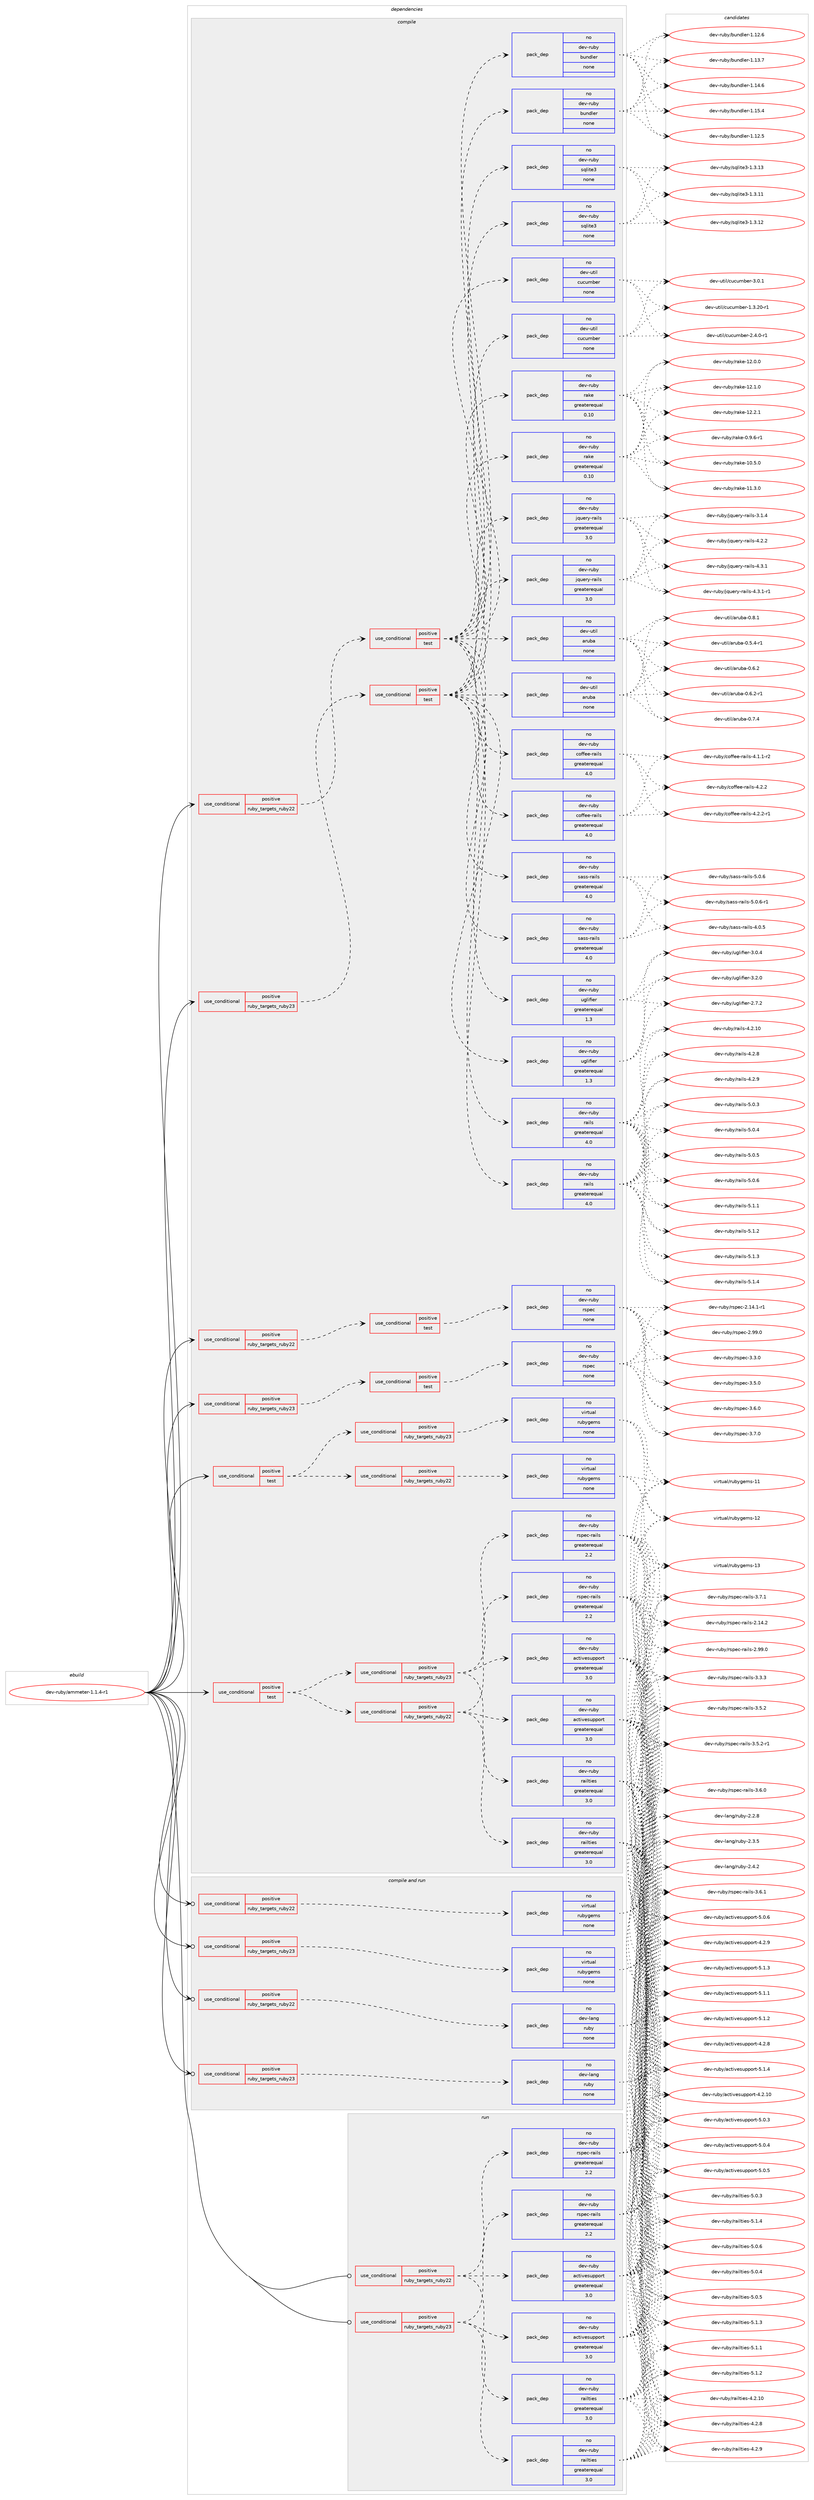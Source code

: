 digraph prolog {

# *************
# Graph options
# *************

newrank=true;
concentrate=true;
compound=true;
graph [rankdir=LR,fontname=Helvetica,fontsize=10,ranksep=1.5];#, ranksep=2.5, nodesep=0.2];
edge  [arrowhead=vee];
node  [fontname=Helvetica,fontsize=10];

# **********
# The ebuild
# **********

subgraph cluster_leftcol {
color=gray;
rank=same;
label=<<i>ebuild</i>>;
id [label="dev-ruby/ammeter-1.1.4-r1", color=red, width=4, href="../dev-ruby/ammeter-1.1.4-r1.svg"];
}

# ****************
# The dependencies
# ****************

subgraph cluster_midcol {
color=gray;
label=<<i>dependencies</i>>;
subgraph cluster_compile {
fillcolor="#eeeeee";
style=filled;
label=<<i>compile</i>>;
subgraph cond51229 {
dependency227454 [label=<<TABLE BORDER="0" CELLBORDER="1" CELLSPACING="0" CELLPADDING="4"><TR><TD ROWSPAN="3" CELLPADDING="10">use_conditional</TD></TR><TR><TD>positive</TD></TR><TR><TD>ruby_targets_ruby22</TD></TR></TABLE>>, shape=none, color=red];
subgraph cond51230 {
dependency227455 [label=<<TABLE BORDER="0" CELLBORDER="1" CELLSPACING="0" CELLPADDING="4"><TR><TD ROWSPAN="3" CELLPADDING="10">use_conditional</TD></TR><TR><TD>positive</TD></TR><TR><TD>test</TD></TR></TABLE>>, shape=none, color=red];
subgraph pack172167 {
dependency227456 [label=<<TABLE BORDER="0" CELLBORDER="1" CELLSPACING="0" CELLPADDING="4" WIDTH="220"><TR><TD ROWSPAN="6" CELLPADDING="30">pack_dep</TD></TR><TR><TD WIDTH="110">no</TD></TR><TR><TD>dev-ruby</TD></TR><TR><TD>rails</TD></TR><TR><TD>greaterequal</TD></TR><TR><TD>4.0</TD></TR></TABLE>>, shape=none, color=blue];
}
dependency227455:e -> dependency227456:w [weight=20,style="dashed",arrowhead="vee"];
subgraph pack172168 {
dependency227457 [label=<<TABLE BORDER="0" CELLBORDER="1" CELLSPACING="0" CELLPADDING="4" WIDTH="220"><TR><TD ROWSPAN="6" CELLPADDING="30">pack_dep</TD></TR><TR><TD WIDTH="110">no</TD></TR><TR><TD>dev-ruby</TD></TR><TR><TD>uglifier</TD></TR><TR><TD>greaterequal</TD></TR><TR><TD>1.3</TD></TR></TABLE>>, shape=none, color=blue];
}
dependency227455:e -> dependency227457:w [weight=20,style="dashed",arrowhead="vee"];
subgraph pack172169 {
dependency227458 [label=<<TABLE BORDER="0" CELLBORDER="1" CELLSPACING="0" CELLPADDING="4" WIDTH="220"><TR><TD ROWSPAN="6" CELLPADDING="30">pack_dep</TD></TR><TR><TD WIDTH="110">no</TD></TR><TR><TD>dev-ruby</TD></TR><TR><TD>rake</TD></TR><TR><TD>greaterequal</TD></TR><TR><TD>0.10</TD></TR></TABLE>>, shape=none, color=blue];
}
dependency227455:e -> dependency227458:w [weight=20,style="dashed",arrowhead="vee"];
subgraph pack172170 {
dependency227459 [label=<<TABLE BORDER="0" CELLBORDER="1" CELLSPACING="0" CELLPADDING="4" WIDTH="220"><TR><TD ROWSPAN="6" CELLPADDING="30">pack_dep</TD></TR><TR><TD WIDTH="110">no</TD></TR><TR><TD>dev-ruby</TD></TR><TR><TD>coffee-rails</TD></TR><TR><TD>greaterequal</TD></TR><TR><TD>4.0</TD></TR></TABLE>>, shape=none, color=blue];
}
dependency227455:e -> dependency227459:w [weight=20,style="dashed",arrowhead="vee"];
subgraph pack172171 {
dependency227460 [label=<<TABLE BORDER="0" CELLBORDER="1" CELLSPACING="0" CELLPADDING="4" WIDTH="220"><TR><TD ROWSPAN="6" CELLPADDING="30">pack_dep</TD></TR><TR><TD WIDTH="110">no</TD></TR><TR><TD>dev-ruby</TD></TR><TR><TD>sass-rails</TD></TR><TR><TD>greaterequal</TD></TR><TR><TD>4.0</TD></TR></TABLE>>, shape=none, color=blue];
}
dependency227455:e -> dependency227460:w [weight=20,style="dashed",arrowhead="vee"];
subgraph pack172172 {
dependency227461 [label=<<TABLE BORDER="0" CELLBORDER="1" CELLSPACING="0" CELLPADDING="4" WIDTH="220"><TR><TD ROWSPAN="6" CELLPADDING="30">pack_dep</TD></TR><TR><TD WIDTH="110">no</TD></TR><TR><TD>dev-ruby</TD></TR><TR><TD>jquery-rails</TD></TR><TR><TD>greaterequal</TD></TR><TR><TD>3.0</TD></TR></TABLE>>, shape=none, color=blue];
}
dependency227455:e -> dependency227461:w [weight=20,style="dashed",arrowhead="vee"];
subgraph pack172173 {
dependency227462 [label=<<TABLE BORDER="0" CELLBORDER="1" CELLSPACING="0" CELLPADDING="4" WIDTH="220"><TR><TD ROWSPAN="6" CELLPADDING="30">pack_dep</TD></TR><TR><TD WIDTH="110">no</TD></TR><TR><TD>dev-util</TD></TR><TR><TD>cucumber</TD></TR><TR><TD>none</TD></TR><TR><TD></TD></TR></TABLE>>, shape=none, color=blue];
}
dependency227455:e -> dependency227462:w [weight=20,style="dashed",arrowhead="vee"];
subgraph pack172174 {
dependency227463 [label=<<TABLE BORDER="0" CELLBORDER="1" CELLSPACING="0" CELLPADDING="4" WIDTH="220"><TR><TD ROWSPAN="6" CELLPADDING="30">pack_dep</TD></TR><TR><TD WIDTH="110">no</TD></TR><TR><TD>dev-util</TD></TR><TR><TD>aruba</TD></TR><TR><TD>none</TD></TR><TR><TD></TD></TR></TABLE>>, shape=none, color=blue];
}
dependency227455:e -> dependency227463:w [weight=20,style="dashed",arrowhead="vee"];
subgraph pack172175 {
dependency227464 [label=<<TABLE BORDER="0" CELLBORDER="1" CELLSPACING="0" CELLPADDING="4" WIDTH="220"><TR><TD ROWSPAN="6" CELLPADDING="30">pack_dep</TD></TR><TR><TD WIDTH="110">no</TD></TR><TR><TD>dev-ruby</TD></TR><TR><TD>sqlite3</TD></TR><TR><TD>none</TD></TR><TR><TD></TD></TR></TABLE>>, shape=none, color=blue];
}
dependency227455:e -> dependency227464:w [weight=20,style="dashed",arrowhead="vee"];
subgraph pack172176 {
dependency227465 [label=<<TABLE BORDER="0" CELLBORDER="1" CELLSPACING="0" CELLPADDING="4" WIDTH="220"><TR><TD ROWSPAN="6" CELLPADDING="30">pack_dep</TD></TR><TR><TD WIDTH="110">no</TD></TR><TR><TD>dev-ruby</TD></TR><TR><TD>bundler</TD></TR><TR><TD>none</TD></TR><TR><TD></TD></TR></TABLE>>, shape=none, color=blue];
}
dependency227455:e -> dependency227465:w [weight=20,style="dashed",arrowhead="vee"];
}
dependency227454:e -> dependency227455:w [weight=20,style="dashed",arrowhead="vee"];
}
id:e -> dependency227454:w [weight=20,style="solid",arrowhead="vee"];
subgraph cond51231 {
dependency227466 [label=<<TABLE BORDER="0" CELLBORDER="1" CELLSPACING="0" CELLPADDING="4"><TR><TD ROWSPAN="3" CELLPADDING="10">use_conditional</TD></TR><TR><TD>positive</TD></TR><TR><TD>ruby_targets_ruby22</TD></TR></TABLE>>, shape=none, color=red];
subgraph cond51232 {
dependency227467 [label=<<TABLE BORDER="0" CELLBORDER="1" CELLSPACING="0" CELLPADDING="4"><TR><TD ROWSPAN="3" CELLPADDING="10">use_conditional</TD></TR><TR><TD>positive</TD></TR><TR><TD>test</TD></TR></TABLE>>, shape=none, color=red];
subgraph pack172177 {
dependency227468 [label=<<TABLE BORDER="0" CELLBORDER="1" CELLSPACING="0" CELLPADDING="4" WIDTH="220"><TR><TD ROWSPAN="6" CELLPADDING="30">pack_dep</TD></TR><TR><TD WIDTH="110">no</TD></TR><TR><TD>dev-ruby</TD></TR><TR><TD>rspec</TD></TR><TR><TD>none</TD></TR><TR><TD></TD></TR></TABLE>>, shape=none, color=blue];
}
dependency227467:e -> dependency227468:w [weight=20,style="dashed",arrowhead="vee"];
}
dependency227466:e -> dependency227467:w [weight=20,style="dashed",arrowhead="vee"];
}
id:e -> dependency227466:w [weight=20,style="solid",arrowhead="vee"];
subgraph cond51233 {
dependency227469 [label=<<TABLE BORDER="0" CELLBORDER="1" CELLSPACING="0" CELLPADDING="4"><TR><TD ROWSPAN="3" CELLPADDING="10">use_conditional</TD></TR><TR><TD>positive</TD></TR><TR><TD>ruby_targets_ruby23</TD></TR></TABLE>>, shape=none, color=red];
subgraph cond51234 {
dependency227470 [label=<<TABLE BORDER="0" CELLBORDER="1" CELLSPACING="0" CELLPADDING="4"><TR><TD ROWSPAN="3" CELLPADDING="10">use_conditional</TD></TR><TR><TD>positive</TD></TR><TR><TD>test</TD></TR></TABLE>>, shape=none, color=red];
subgraph pack172178 {
dependency227471 [label=<<TABLE BORDER="0" CELLBORDER="1" CELLSPACING="0" CELLPADDING="4" WIDTH="220"><TR><TD ROWSPAN="6" CELLPADDING="30">pack_dep</TD></TR><TR><TD WIDTH="110">no</TD></TR><TR><TD>dev-ruby</TD></TR><TR><TD>rails</TD></TR><TR><TD>greaterequal</TD></TR><TR><TD>4.0</TD></TR></TABLE>>, shape=none, color=blue];
}
dependency227470:e -> dependency227471:w [weight=20,style="dashed",arrowhead="vee"];
subgraph pack172179 {
dependency227472 [label=<<TABLE BORDER="0" CELLBORDER="1" CELLSPACING="0" CELLPADDING="4" WIDTH="220"><TR><TD ROWSPAN="6" CELLPADDING="30">pack_dep</TD></TR><TR><TD WIDTH="110">no</TD></TR><TR><TD>dev-ruby</TD></TR><TR><TD>uglifier</TD></TR><TR><TD>greaterequal</TD></TR><TR><TD>1.3</TD></TR></TABLE>>, shape=none, color=blue];
}
dependency227470:e -> dependency227472:w [weight=20,style="dashed",arrowhead="vee"];
subgraph pack172180 {
dependency227473 [label=<<TABLE BORDER="0" CELLBORDER="1" CELLSPACING="0" CELLPADDING="4" WIDTH="220"><TR><TD ROWSPAN="6" CELLPADDING="30">pack_dep</TD></TR><TR><TD WIDTH="110">no</TD></TR><TR><TD>dev-ruby</TD></TR><TR><TD>rake</TD></TR><TR><TD>greaterequal</TD></TR><TR><TD>0.10</TD></TR></TABLE>>, shape=none, color=blue];
}
dependency227470:e -> dependency227473:w [weight=20,style="dashed",arrowhead="vee"];
subgraph pack172181 {
dependency227474 [label=<<TABLE BORDER="0" CELLBORDER="1" CELLSPACING="0" CELLPADDING="4" WIDTH="220"><TR><TD ROWSPAN="6" CELLPADDING="30">pack_dep</TD></TR><TR><TD WIDTH="110">no</TD></TR><TR><TD>dev-ruby</TD></TR><TR><TD>coffee-rails</TD></TR><TR><TD>greaterequal</TD></TR><TR><TD>4.0</TD></TR></TABLE>>, shape=none, color=blue];
}
dependency227470:e -> dependency227474:w [weight=20,style="dashed",arrowhead="vee"];
subgraph pack172182 {
dependency227475 [label=<<TABLE BORDER="0" CELLBORDER="1" CELLSPACING="0" CELLPADDING="4" WIDTH="220"><TR><TD ROWSPAN="6" CELLPADDING="30">pack_dep</TD></TR><TR><TD WIDTH="110">no</TD></TR><TR><TD>dev-ruby</TD></TR><TR><TD>sass-rails</TD></TR><TR><TD>greaterequal</TD></TR><TR><TD>4.0</TD></TR></TABLE>>, shape=none, color=blue];
}
dependency227470:e -> dependency227475:w [weight=20,style="dashed",arrowhead="vee"];
subgraph pack172183 {
dependency227476 [label=<<TABLE BORDER="0" CELLBORDER="1" CELLSPACING="0" CELLPADDING="4" WIDTH="220"><TR><TD ROWSPAN="6" CELLPADDING="30">pack_dep</TD></TR><TR><TD WIDTH="110">no</TD></TR><TR><TD>dev-ruby</TD></TR><TR><TD>jquery-rails</TD></TR><TR><TD>greaterequal</TD></TR><TR><TD>3.0</TD></TR></TABLE>>, shape=none, color=blue];
}
dependency227470:e -> dependency227476:w [weight=20,style="dashed",arrowhead="vee"];
subgraph pack172184 {
dependency227477 [label=<<TABLE BORDER="0" CELLBORDER="1" CELLSPACING="0" CELLPADDING="4" WIDTH="220"><TR><TD ROWSPAN="6" CELLPADDING="30">pack_dep</TD></TR><TR><TD WIDTH="110">no</TD></TR><TR><TD>dev-util</TD></TR><TR><TD>cucumber</TD></TR><TR><TD>none</TD></TR><TR><TD></TD></TR></TABLE>>, shape=none, color=blue];
}
dependency227470:e -> dependency227477:w [weight=20,style="dashed",arrowhead="vee"];
subgraph pack172185 {
dependency227478 [label=<<TABLE BORDER="0" CELLBORDER="1" CELLSPACING="0" CELLPADDING="4" WIDTH="220"><TR><TD ROWSPAN="6" CELLPADDING="30">pack_dep</TD></TR><TR><TD WIDTH="110">no</TD></TR><TR><TD>dev-util</TD></TR><TR><TD>aruba</TD></TR><TR><TD>none</TD></TR><TR><TD></TD></TR></TABLE>>, shape=none, color=blue];
}
dependency227470:e -> dependency227478:w [weight=20,style="dashed",arrowhead="vee"];
subgraph pack172186 {
dependency227479 [label=<<TABLE BORDER="0" CELLBORDER="1" CELLSPACING="0" CELLPADDING="4" WIDTH="220"><TR><TD ROWSPAN="6" CELLPADDING="30">pack_dep</TD></TR><TR><TD WIDTH="110">no</TD></TR><TR><TD>dev-ruby</TD></TR><TR><TD>sqlite3</TD></TR><TR><TD>none</TD></TR><TR><TD></TD></TR></TABLE>>, shape=none, color=blue];
}
dependency227470:e -> dependency227479:w [weight=20,style="dashed",arrowhead="vee"];
subgraph pack172187 {
dependency227480 [label=<<TABLE BORDER="0" CELLBORDER="1" CELLSPACING="0" CELLPADDING="4" WIDTH="220"><TR><TD ROWSPAN="6" CELLPADDING="30">pack_dep</TD></TR><TR><TD WIDTH="110">no</TD></TR><TR><TD>dev-ruby</TD></TR><TR><TD>bundler</TD></TR><TR><TD>none</TD></TR><TR><TD></TD></TR></TABLE>>, shape=none, color=blue];
}
dependency227470:e -> dependency227480:w [weight=20,style="dashed",arrowhead="vee"];
}
dependency227469:e -> dependency227470:w [weight=20,style="dashed",arrowhead="vee"];
}
id:e -> dependency227469:w [weight=20,style="solid",arrowhead="vee"];
subgraph cond51235 {
dependency227481 [label=<<TABLE BORDER="0" CELLBORDER="1" CELLSPACING="0" CELLPADDING="4"><TR><TD ROWSPAN="3" CELLPADDING="10">use_conditional</TD></TR><TR><TD>positive</TD></TR><TR><TD>ruby_targets_ruby23</TD></TR></TABLE>>, shape=none, color=red];
subgraph cond51236 {
dependency227482 [label=<<TABLE BORDER="0" CELLBORDER="1" CELLSPACING="0" CELLPADDING="4"><TR><TD ROWSPAN="3" CELLPADDING="10">use_conditional</TD></TR><TR><TD>positive</TD></TR><TR><TD>test</TD></TR></TABLE>>, shape=none, color=red];
subgraph pack172188 {
dependency227483 [label=<<TABLE BORDER="0" CELLBORDER="1" CELLSPACING="0" CELLPADDING="4" WIDTH="220"><TR><TD ROWSPAN="6" CELLPADDING="30">pack_dep</TD></TR><TR><TD WIDTH="110">no</TD></TR><TR><TD>dev-ruby</TD></TR><TR><TD>rspec</TD></TR><TR><TD>none</TD></TR><TR><TD></TD></TR></TABLE>>, shape=none, color=blue];
}
dependency227482:e -> dependency227483:w [weight=20,style="dashed",arrowhead="vee"];
}
dependency227481:e -> dependency227482:w [weight=20,style="dashed",arrowhead="vee"];
}
id:e -> dependency227481:w [weight=20,style="solid",arrowhead="vee"];
subgraph cond51237 {
dependency227484 [label=<<TABLE BORDER="0" CELLBORDER="1" CELLSPACING="0" CELLPADDING="4"><TR><TD ROWSPAN="3" CELLPADDING="10">use_conditional</TD></TR><TR><TD>positive</TD></TR><TR><TD>test</TD></TR></TABLE>>, shape=none, color=red];
subgraph cond51238 {
dependency227485 [label=<<TABLE BORDER="0" CELLBORDER="1" CELLSPACING="0" CELLPADDING="4"><TR><TD ROWSPAN="3" CELLPADDING="10">use_conditional</TD></TR><TR><TD>positive</TD></TR><TR><TD>ruby_targets_ruby22</TD></TR></TABLE>>, shape=none, color=red];
subgraph pack172189 {
dependency227486 [label=<<TABLE BORDER="0" CELLBORDER="1" CELLSPACING="0" CELLPADDING="4" WIDTH="220"><TR><TD ROWSPAN="6" CELLPADDING="30">pack_dep</TD></TR><TR><TD WIDTH="110">no</TD></TR><TR><TD>dev-ruby</TD></TR><TR><TD>activesupport</TD></TR><TR><TD>greaterequal</TD></TR><TR><TD>3.0</TD></TR></TABLE>>, shape=none, color=blue];
}
dependency227485:e -> dependency227486:w [weight=20,style="dashed",arrowhead="vee"];
subgraph pack172190 {
dependency227487 [label=<<TABLE BORDER="0" CELLBORDER="1" CELLSPACING="0" CELLPADDING="4" WIDTH="220"><TR><TD ROWSPAN="6" CELLPADDING="30">pack_dep</TD></TR><TR><TD WIDTH="110">no</TD></TR><TR><TD>dev-ruby</TD></TR><TR><TD>railties</TD></TR><TR><TD>greaterequal</TD></TR><TR><TD>3.0</TD></TR></TABLE>>, shape=none, color=blue];
}
dependency227485:e -> dependency227487:w [weight=20,style="dashed",arrowhead="vee"];
subgraph pack172191 {
dependency227488 [label=<<TABLE BORDER="0" CELLBORDER="1" CELLSPACING="0" CELLPADDING="4" WIDTH="220"><TR><TD ROWSPAN="6" CELLPADDING="30">pack_dep</TD></TR><TR><TD WIDTH="110">no</TD></TR><TR><TD>dev-ruby</TD></TR><TR><TD>rspec-rails</TD></TR><TR><TD>greaterequal</TD></TR><TR><TD>2.2</TD></TR></TABLE>>, shape=none, color=blue];
}
dependency227485:e -> dependency227488:w [weight=20,style="dashed",arrowhead="vee"];
}
dependency227484:e -> dependency227485:w [weight=20,style="dashed",arrowhead="vee"];
subgraph cond51239 {
dependency227489 [label=<<TABLE BORDER="0" CELLBORDER="1" CELLSPACING="0" CELLPADDING="4"><TR><TD ROWSPAN="3" CELLPADDING="10">use_conditional</TD></TR><TR><TD>positive</TD></TR><TR><TD>ruby_targets_ruby23</TD></TR></TABLE>>, shape=none, color=red];
subgraph pack172192 {
dependency227490 [label=<<TABLE BORDER="0" CELLBORDER="1" CELLSPACING="0" CELLPADDING="4" WIDTH="220"><TR><TD ROWSPAN="6" CELLPADDING="30">pack_dep</TD></TR><TR><TD WIDTH="110">no</TD></TR><TR><TD>dev-ruby</TD></TR><TR><TD>activesupport</TD></TR><TR><TD>greaterequal</TD></TR><TR><TD>3.0</TD></TR></TABLE>>, shape=none, color=blue];
}
dependency227489:e -> dependency227490:w [weight=20,style="dashed",arrowhead="vee"];
subgraph pack172193 {
dependency227491 [label=<<TABLE BORDER="0" CELLBORDER="1" CELLSPACING="0" CELLPADDING="4" WIDTH="220"><TR><TD ROWSPAN="6" CELLPADDING="30">pack_dep</TD></TR><TR><TD WIDTH="110">no</TD></TR><TR><TD>dev-ruby</TD></TR><TR><TD>railties</TD></TR><TR><TD>greaterequal</TD></TR><TR><TD>3.0</TD></TR></TABLE>>, shape=none, color=blue];
}
dependency227489:e -> dependency227491:w [weight=20,style="dashed",arrowhead="vee"];
subgraph pack172194 {
dependency227492 [label=<<TABLE BORDER="0" CELLBORDER="1" CELLSPACING="0" CELLPADDING="4" WIDTH="220"><TR><TD ROWSPAN="6" CELLPADDING="30">pack_dep</TD></TR><TR><TD WIDTH="110">no</TD></TR><TR><TD>dev-ruby</TD></TR><TR><TD>rspec-rails</TD></TR><TR><TD>greaterequal</TD></TR><TR><TD>2.2</TD></TR></TABLE>>, shape=none, color=blue];
}
dependency227489:e -> dependency227492:w [weight=20,style="dashed",arrowhead="vee"];
}
dependency227484:e -> dependency227489:w [weight=20,style="dashed",arrowhead="vee"];
}
id:e -> dependency227484:w [weight=20,style="solid",arrowhead="vee"];
subgraph cond51240 {
dependency227493 [label=<<TABLE BORDER="0" CELLBORDER="1" CELLSPACING="0" CELLPADDING="4"><TR><TD ROWSPAN="3" CELLPADDING="10">use_conditional</TD></TR><TR><TD>positive</TD></TR><TR><TD>test</TD></TR></TABLE>>, shape=none, color=red];
subgraph cond51241 {
dependency227494 [label=<<TABLE BORDER="0" CELLBORDER="1" CELLSPACING="0" CELLPADDING="4"><TR><TD ROWSPAN="3" CELLPADDING="10">use_conditional</TD></TR><TR><TD>positive</TD></TR><TR><TD>ruby_targets_ruby22</TD></TR></TABLE>>, shape=none, color=red];
subgraph pack172195 {
dependency227495 [label=<<TABLE BORDER="0" CELLBORDER="1" CELLSPACING="0" CELLPADDING="4" WIDTH="220"><TR><TD ROWSPAN="6" CELLPADDING="30">pack_dep</TD></TR><TR><TD WIDTH="110">no</TD></TR><TR><TD>virtual</TD></TR><TR><TD>rubygems</TD></TR><TR><TD>none</TD></TR><TR><TD></TD></TR></TABLE>>, shape=none, color=blue];
}
dependency227494:e -> dependency227495:w [weight=20,style="dashed",arrowhead="vee"];
}
dependency227493:e -> dependency227494:w [weight=20,style="dashed",arrowhead="vee"];
subgraph cond51242 {
dependency227496 [label=<<TABLE BORDER="0" CELLBORDER="1" CELLSPACING="0" CELLPADDING="4"><TR><TD ROWSPAN="3" CELLPADDING="10">use_conditional</TD></TR><TR><TD>positive</TD></TR><TR><TD>ruby_targets_ruby23</TD></TR></TABLE>>, shape=none, color=red];
subgraph pack172196 {
dependency227497 [label=<<TABLE BORDER="0" CELLBORDER="1" CELLSPACING="0" CELLPADDING="4" WIDTH="220"><TR><TD ROWSPAN="6" CELLPADDING="30">pack_dep</TD></TR><TR><TD WIDTH="110">no</TD></TR><TR><TD>virtual</TD></TR><TR><TD>rubygems</TD></TR><TR><TD>none</TD></TR><TR><TD></TD></TR></TABLE>>, shape=none, color=blue];
}
dependency227496:e -> dependency227497:w [weight=20,style="dashed",arrowhead="vee"];
}
dependency227493:e -> dependency227496:w [weight=20,style="dashed",arrowhead="vee"];
}
id:e -> dependency227493:w [weight=20,style="solid",arrowhead="vee"];
}
subgraph cluster_compileandrun {
fillcolor="#eeeeee";
style=filled;
label=<<i>compile and run</i>>;
subgraph cond51243 {
dependency227498 [label=<<TABLE BORDER="0" CELLBORDER="1" CELLSPACING="0" CELLPADDING="4"><TR><TD ROWSPAN="3" CELLPADDING="10">use_conditional</TD></TR><TR><TD>positive</TD></TR><TR><TD>ruby_targets_ruby22</TD></TR></TABLE>>, shape=none, color=red];
subgraph pack172197 {
dependency227499 [label=<<TABLE BORDER="0" CELLBORDER="1" CELLSPACING="0" CELLPADDING="4" WIDTH="220"><TR><TD ROWSPAN="6" CELLPADDING="30">pack_dep</TD></TR><TR><TD WIDTH="110">no</TD></TR><TR><TD>dev-lang</TD></TR><TR><TD>ruby</TD></TR><TR><TD>none</TD></TR><TR><TD></TD></TR></TABLE>>, shape=none, color=blue];
}
dependency227498:e -> dependency227499:w [weight=20,style="dashed",arrowhead="vee"];
}
id:e -> dependency227498:w [weight=20,style="solid",arrowhead="odotvee"];
subgraph cond51244 {
dependency227500 [label=<<TABLE BORDER="0" CELLBORDER="1" CELLSPACING="0" CELLPADDING="4"><TR><TD ROWSPAN="3" CELLPADDING="10">use_conditional</TD></TR><TR><TD>positive</TD></TR><TR><TD>ruby_targets_ruby22</TD></TR></TABLE>>, shape=none, color=red];
subgraph pack172198 {
dependency227501 [label=<<TABLE BORDER="0" CELLBORDER="1" CELLSPACING="0" CELLPADDING="4" WIDTH="220"><TR><TD ROWSPAN="6" CELLPADDING="30">pack_dep</TD></TR><TR><TD WIDTH="110">no</TD></TR><TR><TD>virtual</TD></TR><TR><TD>rubygems</TD></TR><TR><TD>none</TD></TR><TR><TD></TD></TR></TABLE>>, shape=none, color=blue];
}
dependency227500:e -> dependency227501:w [weight=20,style="dashed",arrowhead="vee"];
}
id:e -> dependency227500:w [weight=20,style="solid",arrowhead="odotvee"];
subgraph cond51245 {
dependency227502 [label=<<TABLE BORDER="0" CELLBORDER="1" CELLSPACING="0" CELLPADDING="4"><TR><TD ROWSPAN="3" CELLPADDING="10">use_conditional</TD></TR><TR><TD>positive</TD></TR><TR><TD>ruby_targets_ruby23</TD></TR></TABLE>>, shape=none, color=red];
subgraph pack172199 {
dependency227503 [label=<<TABLE BORDER="0" CELLBORDER="1" CELLSPACING="0" CELLPADDING="4" WIDTH="220"><TR><TD ROWSPAN="6" CELLPADDING="30">pack_dep</TD></TR><TR><TD WIDTH="110">no</TD></TR><TR><TD>dev-lang</TD></TR><TR><TD>ruby</TD></TR><TR><TD>none</TD></TR><TR><TD></TD></TR></TABLE>>, shape=none, color=blue];
}
dependency227502:e -> dependency227503:w [weight=20,style="dashed",arrowhead="vee"];
}
id:e -> dependency227502:w [weight=20,style="solid",arrowhead="odotvee"];
subgraph cond51246 {
dependency227504 [label=<<TABLE BORDER="0" CELLBORDER="1" CELLSPACING="0" CELLPADDING="4"><TR><TD ROWSPAN="3" CELLPADDING="10">use_conditional</TD></TR><TR><TD>positive</TD></TR><TR><TD>ruby_targets_ruby23</TD></TR></TABLE>>, shape=none, color=red];
subgraph pack172200 {
dependency227505 [label=<<TABLE BORDER="0" CELLBORDER="1" CELLSPACING="0" CELLPADDING="4" WIDTH="220"><TR><TD ROWSPAN="6" CELLPADDING="30">pack_dep</TD></TR><TR><TD WIDTH="110">no</TD></TR><TR><TD>virtual</TD></TR><TR><TD>rubygems</TD></TR><TR><TD>none</TD></TR><TR><TD></TD></TR></TABLE>>, shape=none, color=blue];
}
dependency227504:e -> dependency227505:w [weight=20,style="dashed",arrowhead="vee"];
}
id:e -> dependency227504:w [weight=20,style="solid",arrowhead="odotvee"];
}
subgraph cluster_run {
fillcolor="#eeeeee";
style=filled;
label=<<i>run</i>>;
subgraph cond51247 {
dependency227506 [label=<<TABLE BORDER="0" CELLBORDER="1" CELLSPACING="0" CELLPADDING="4"><TR><TD ROWSPAN="3" CELLPADDING="10">use_conditional</TD></TR><TR><TD>positive</TD></TR><TR><TD>ruby_targets_ruby22</TD></TR></TABLE>>, shape=none, color=red];
subgraph pack172201 {
dependency227507 [label=<<TABLE BORDER="0" CELLBORDER="1" CELLSPACING="0" CELLPADDING="4" WIDTH="220"><TR><TD ROWSPAN="6" CELLPADDING="30">pack_dep</TD></TR><TR><TD WIDTH="110">no</TD></TR><TR><TD>dev-ruby</TD></TR><TR><TD>activesupport</TD></TR><TR><TD>greaterequal</TD></TR><TR><TD>3.0</TD></TR></TABLE>>, shape=none, color=blue];
}
dependency227506:e -> dependency227507:w [weight=20,style="dashed",arrowhead="vee"];
subgraph pack172202 {
dependency227508 [label=<<TABLE BORDER="0" CELLBORDER="1" CELLSPACING="0" CELLPADDING="4" WIDTH="220"><TR><TD ROWSPAN="6" CELLPADDING="30">pack_dep</TD></TR><TR><TD WIDTH="110">no</TD></TR><TR><TD>dev-ruby</TD></TR><TR><TD>railties</TD></TR><TR><TD>greaterequal</TD></TR><TR><TD>3.0</TD></TR></TABLE>>, shape=none, color=blue];
}
dependency227506:e -> dependency227508:w [weight=20,style="dashed",arrowhead="vee"];
subgraph pack172203 {
dependency227509 [label=<<TABLE BORDER="0" CELLBORDER="1" CELLSPACING="0" CELLPADDING="4" WIDTH="220"><TR><TD ROWSPAN="6" CELLPADDING="30">pack_dep</TD></TR><TR><TD WIDTH="110">no</TD></TR><TR><TD>dev-ruby</TD></TR><TR><TD>rspec-rails</TD></TR><TR><TD>greaterequal</TD></TR><TR><TD>2.2</TD></TR></TABLE>>, shape=none, color=blue];
}
dependency227506:e -> dependency227509:w [weight=20,style="dashed",arrowhead="vee"];
}
id:e -> dependency227506:w [weight=20,style="solid",arrowhead="odot"];
subgraph cond51248 {
dependency227510 [label=<<TABLE BORDER="0" CELLBORDER="1" CELLSPACING="0" CELLPADDING="4"><TR><TD ROWSPAN="3" CELLPADDING="10">use_conditional</TD></TR><TR><TD>positive</TD></TR><TR><TD>ruby_targets_ruby23</TD></TR></TABLE>>, shape=none, color=red];
subgraph pack172204 {
dependency227511 [label=<<TABLE BORDER="0" CELLBORDER="1" CELLSPACING="0" CELLPADDING="4" WIDTH="220"><TR><TD ROWSPAN="6" CELLPADDING="30">pack_dep</TD></TR><TR><TD WIDTH="110">no</TD></TR><TR><TD>dev-ruby</TD></TR><TR><TD>activesupport</TD></TR><TR><TD>greaterequal</TD></TR><TR><TD>3.0</TD></TR></TABLE>>, shape=none, color=blue];
}
dependency227510:e -> dependency227511:w [weight=20,style="dashed",arrowhead="vee"];
subgraph pack172205 {
dependency227512 [label=<<TABLE BORDER="0" CELLBORDER="1" CELLSPACING="0" CELLPADDING="4" WIDTH="220"><TR><TD ROWSPAN="6" CELLPADDING="30">pack_dep</TD></TR><TR><TD WIDTH="110">no</TD></TR><TR><TD>dev-ruby</TD></TR><TR><TD>railties</TD></TR><TR><TD>greaterequal</TD></TR><TR><TD>3.0</TD></TR></TABLE>>, shape=none, color=blue];
}
dependency227510:e -> dependency227512:w [weight=20,style="dashed",arrowhead="vee"];
subgraph pack172206 {
dependency227513 [label=<<TABLE BORDER="0" CELLBORDER="1" CELLSPACING="0" CELLPADDING="4" WIDTH="220"><TR><TD ROWSPAN="6" CELLPADDING="30">pack_dep</TD></TR><TR><TD WIDTH="110">no</TD></TR><TR><TD>dev-ruby</TD></TR><TR><TD>rspec-rails</TD></TR><TR><TD>greaterequal</TD></TR><TR><TD>2.2</TD></TR></TABLE>>, shape=none, color=blue];
}
dependency227510:e -> dependency227513:w [weight=20,style="dashed",arrowhead="vee"];
}
id:e -> dependency227510:w [weight=20,style="solid",arrowhead="odot"];
}
}

# **************
# The candidates
# **************

subgraph cluster_choices {
rank=same;
color=gray;
label=<<i>candidates</i>>;

subgraph choice172167 {
color=black;
nodesep=1;
choice1001011184511411798121471149710510811545524650464948 [label="dev-ruby/rails-4.2.10", color=red, width=4,href="../dev-ruby/rails-4.2.10.svg"];
choice10010111845114117981214711497105108115455246504656 [label="dev-ruby/rails-4.2.8", color=red, width=4,href="../dev-ruby/rails-4.2.8.svg"];
choice10010111845114117981214711497105108115455246504657 [label="dev-ruby/rails-4.2.9", color=red, width=4,href="../dev-ruby/rails-4.2.9.svg"];
choice10010111845114117981214711497105108115455346484651 [label="dev-ruby/rails-5.0.3", color=red, width=4,href="../dev-ruby/rails-5.0.3.svg"];
choice10010111845114117981214711497105108115455346484652 [label="dev-ruby/rails-5.0.4", color=red, width=4,href="../dev-ruby/rails-5.0.4.svg"];
choice10010111845114117981214711497105108115455346484653 [label="dev-ruby/rails-5.0.5", color=red, width=4,href="../dev-ruby/rails-5.0.5.svg"];
choice10010111845114117981214711497105108115455346484654 [label="dev-ruby/rails-5.0.6", color=red, width=4,href="../dev-ruby/rails-5.0.6.svg"];
choice10010111845114117981214711497105108115455346494649 [label="dev-ruby/rails-5.1.1", color=red, width=4,href="../dev-ruby/rails-5.1.1.svg"];
choice10010111845114117981214711497105108115455346494650 [label="dev-ruby/rails-5.1.2", color=red, width=4,href="../dev-ruby/rails-5.1.2.svg"];
choice10010111845114117981214711497105108115455346494651 [label="dev-ruby/rails-5.1.3", color=red, width=4,href="../dev-ruby/rails-5.1.3.svg"];
choice10010111845114117981214711497105108115455346494652 [label="dev-ruby/rails-5.1.4", color=red, width=4,href="../dev-ruby/rails-5.1.4.svg"];
dependency227456:e -> choice1001011184511411798121471149710510811545524650464948:w [style=dotted,weight="100"];
dependency227456:e -> choice10010111845114117981214711497105108115455246504656:w [style=dotted,weight="100"];
dependency227456:e -> choice10010111845114117981214711497105108115455246504657:w [style=dotted,weight="100"];
dependency227456:e -> choice10010111845114117981214711497105108115455346484651:w [style=dotted,weight="100"];
dependency227456:e -> choice10010111845114117981214711497105108115455346484652:w [style=dotted,weight="100"];
dependency227456:e -> choice10010111845114117981214711497105108115455346484653:w [style=dotted,weight="100"];
dependency227456:e -> choice10010111845114117981214711497105108115455346484654:w [style=dotted,weight="100"];
dependency227456:e -> choice10010111845114117981214711497105108115455346494649:w [style=dotted,weight="100"];
dependency227456:e -> choice10010111845114117981214711497105108115455346494650:w [style=dotted,weight="100"];
dependency227456:e -> choice10010111845114117981214711497105108115455346494651:w [style=dotted,weight="100"];
dependency227456:e -> choice10010111845114117981214711497105108115455346494652:w [style=dotted,weight="100"];
}
subgraph choice172168 {
color=black;
nodesep=1;
choice100101118451141179812147117103108105102105101114455046554650 [label="dev-ruby/uglifier-2.7.2", color=red, width=4,href="../dev-ruby/uglifier-2.7.2.svg"];
choice100101118451141179812147117103108105102105101114455146484652 [label="dev-ruby/uglifier-3.0.4", color=red, width=4,href="../dev-ruby/uglifier-3.0.4.svg"];
choice100101118451141179812147117103108105102105101114455146504648 [label="dev-ruby/uglifier-3.2.0", color=red, width=4,href="../dev-ruby/uglifier-3.2.0.svg"];
dependency227457:e -> choice100101118451141179812147117103108105102105101114455046554650:w [style=dotted,weight="100"];
dependency227457:e -> choice100101118451141179812147117103108105102105101114455146484652:w [style=dotted,weight="100"];
dependency227457:e -> choice100101118451141179812147117103108105102105101114455146504648:w [style=dotted,weight="100"];
}
subgraph choice172169 {
color=black;
nodesep=1;
choice100101118451141179812147114971071014548465746544511449 [label="dev-ruby/rake-0.9.6-r1", color=red, width=4,href="../dev-ruby/rake-0.9.6-r1.svg"];
choice1001011184511411798121471149710710145494846534648 [label="dev-ruby/rake-10.5.0", color=red, width=4,href="../dev-ruby/rake-10.5.0.svg"];
choice1001011184511411798121471149710710145494946514648 [label="dev-ruby/rake-11.3.0", color=red, width=4,href="../dev-ruby/rake-11.3.0.svg"];
choice1001011184511411798121471149710710145495046484648 [label="dev-ruby/rake-12.0.0", color=red, width=4,href="../dev-ruby/rake-12.0.0.svg"];
choice1001011184511411798121471149710710145495046494648 [label="dev-ruby/rake-12.1.0", color=red, width=4,href="../dev-ruby/rake-12.1.0.svg"];
choice1001011184511411798121471149710710145495046504649 [label="dev-ruby/rake-12.2.1", color=red, width=4,href="../dev-ruby/rake-12.2.1.svg"];
dependency227458:e -> choice100101118451141179812147114971071014548465746544511449:w [style=dotted,weight="100"];
dependency227458:e -> choice1001011184511411798121471149710710145494846534648:w [style=dotted,weight="100"];
dependency227458:e -> choice1001011184511411798121471149710710145494946514648:w [style=dotted,weight="100"];
dependency227458:e -> choice1001011184511411798121471149710710145495046484648:w [style=dotted,weight="100"];
dependency227458:e -> choice1001011184511411798121471149710710145495046494648:w [style=dotted,weight="100"];
dependency227458:e -> choice1001011184511411798121471149710710145495046504649:w [style=dotted,weight="100"];
}
subgraph choice172170 {
color=black;
nodesep=1;
choice1001011184511411798121479911110210210110145114971051081154552464946494511450 [label="dev-ruby/coffee-rails-4.1.1-r2", color=red, width=4,href="../dev-ruby/coffee-rails-4.1.1-r2.svg"];
choice100101118451141179812147991111021021011014511497105108115455246504650 [label="dev-ruby/coffee-rails-4.2.2", color=red, width=4,href="../dev-ruby/coffee-rails-4.2.2.svg"];
choice1001011184511411798121479911110210210110145114971051081154552465046504511449 [label="dev-ruby/coffee-rails-4.2.2-r1", color=red, width=4,href="../dev-ruby/coffee-rails-4.2.2-r1.svg"];
dependency227459:e -> choice1001011184511411798121479911110210210110145114971051081154552464946494511450:w [style=dotted,weight="100"];
dependency227459:e -> choice100101118451141179812147991111021021011014511497105108115455246504650:w [style=dotted,weight="100"];
dependency227459:e -> choice1001011184511411798121479911110210210110145114971051081154552465046504511449:w [style=dotted,weight="100"];
}
subgraph choice172171 {
color=black;
nodesep=1;
choice100101118451141179812147115971151154511497105108115455246484653 [label="dev-ruby/sass-rails-4.0.5", color=red, width=4,href="../dev-ruby/sass-rails-4.0.5.svg"];
choice100101118451141179812147115971151154511497105108115455346484654 [label="dev-ruby/sass-rails-5.0.6", color=red, width=4,href="../dev-ruby/sass-rails-5.0.6.svg"];
choice1001011184511411798121471159711511545114971051081154553464846544511449 [label="dev-ruby/sass-rails-5.0.6-r1", color=red, width=4,href="../dev-ruby/sass-rails-5.0.6-r1.svg"];
dependency227460:e -> choice100101118451141179812147115971151154511497105108115455246484653:w [style=dotted,weight="100"];
dependency227460:e -> choice100101118451141179812147115971151154511497105108115455346484654:w [style=dotted,weight="100"];
dependency227460:e -> choice1001011184511411798121471159711511545114971051081154553464846544511449:w [style=dotted,weight="100"];
}
subgraph choice172172 {
color=black;
nodesep=1;
choice1001011184511411798121471061131171011141214511497105108115455146494652 [label="dev-ruby/jquery-rails-3.1.4", color=red, width=4,href="../dev-ruby/jquery-rails-3.1.4.svg"];
choice1001011184511411798121471061131171011141214511497105108115455246504650 [label="dev-ruby/jquery-rails-4.2.2", color=red, width=4,href="../dev-ruby/jquery-rails-4.2.2.svg"];
choice1001011184511411798121471061131171011141214511497105108115455246514649 [label="dev-ruby/jquery-rails-4.3.1", color=red, width=4,href="../dev-ruby/jquery-rails-4.3.1.svg"];
choice10010111845114117981214710611311710111412145114971051081154552465146494511449 [label="dev-ruby/jquery-rails-4.3.1-r1", color=red, width=4,href="../dev-ruby/jquery-rails-4.3.1-r1.svg"];
dependency227461:e -> choice1001011184511411798121471061131171011141214511497105108115455146494652:w [style=dotted,weight="100"];
dependency227461:e -> choice1001011184511411798121471061131171011141214511497105108115455246504650:w [style=dotted,weight="100"];
dependency227461:e -> choice1001011184511411798121471061131171011141214511497105108115455246514649:w [style=dotted,weight="100"];
dependency227461:e -> choice10010111845114117981214710611311710111412145114971051081154552465146494511449:w [style=dotted,weight="100"];
}
subgraph choice172173 {
color=black;
nodesep=1;
choice1001011184511711610510847991179911710998101114454946514650484511449 [label="dev-util/cucumber-1.3.20-r1", color=red, width=4,href="../dev-util/cucumber-1.3.20-r1.svg"];
choice10010111845117116105108479911799117109981011144550465246484511449 [label="dev-util/cucumber-2.4.0-r1", color=red, width=4,href="../dev-util/cucumber-2.4.0-r1.svg"];
choice1001011184511711610510847991179911710998101114455146484649 [label="dev-util/cucumber-3.0.1", color=red, width=4,href="../dev-util/cucumber-3.0.1.svg"];
dependency227462:e -> choice1001011184511711610510847991179911710998101114454946514650484511449:w [style=dotted,weight="100"];
dependency227462:e -> choice10010111845117116105108479911799117109981011144550465246484511449:w [style=dotted,weight="100"];
dependency227462:e -> choice1001011184511711610510847991179911710998101114455146484649:w [style=dotted,weight="100"];
}
subgraph choice172174 {
color=black;
nodesep=1;
choice10010111845117116105108479711411798974548465346524511449 [label="dev-util/aruba-0.5.4-r1", color=red, width=4,href="../dev-util/aruba-0.5.4-r1.svg"];
choice1001011184511711610510847971141179897454846544650 [label="dev-util/aruba-0.6.2", color=red, width=4,href="../dev-util/aruba-0.6.2.svg"];
choice10010111845117116105108479711411798974548465446504511449 [label="dev-util/aruba-0.6.2-r1", color=red, width=4,href="../dev-util/aruba-0.6.2-r1.svg"];
choice1001011184511711610510847971141179897454846554652 [label="dev-util/aruba-0.7.4", color=red, width=4,href="../dev-util/aruba-0.7.4.svg"];
choice1001011184511711610510847971141179897454846564649 [label="dev-util/aruba-0.8.1", color=red, width=4,href="../dev-util/aruba-0.8.1.svg"];
dependency227463:e -> choice10010111845117116105108479711411798974548465346524511449:w [style=dotted,weight="100"];
dependency227463:e -> choice1001011184511711610510847971141179897454846544650:w [style=dotted,weight="100"];
dependency227463:e -> choice10010111845117116105108479711411798974548465446504511449:w [style=dotted,weight="100"];
dependency227463:e -> choice1001011184511711610510847971141179897454846554652:w [style=dotted,weight="100"];
dependency227463:e -> choice1001011184511711610510847971141179897454846564649:w [style=dotted,weight="100"];
}
subgraph choice172175 {
color=black;
nodesep=1;
choice1001011184511411798121471151131081051161015145494651464949 [label="dev-ruby/sqlite3-1.3.11", color=red, width=4,href="../dev-ruby/sqlite3-1.3.11.svg"];
choice1001011184511411798121471151131081051161015145494651464950 [label="dev-ruby/sqlite3-1.3.12", color=red, width=4,href="../dev-ruby/sqlite3-1.3.12.svg"];
choice1001011184511411798121471151131081051161015145494651464951 [label="dev-ruby/sqlite3-1.3.13", color=red, width=4,href="../dev-ruby/sqlite3-1.3.13.svg"];
dependency227464:e -> choice1001011184511411798121471151131081051161015145494651464949:w [style=dotted,weight="100"];
dependency227464:e -> choice1001011184511411798121471151131081051161015145494651464950:w [style=dotted,weight="100"];
dependency227464:e -> choice1001011184511411798121471151131081051161015145494651464951:w [style=dotted,weight="100"];
}
subgraph choice172176 {
color=black;
nodesep=1;
choice1001011184511411798121479811711010010810111445494649504653 [label="dev-ruby/bundler-1.12.5", color=red, width=4,href="../dev-ruby/bundler-1.12.5.svg"];
choice1001011184511411798121479811711010010810111445494649504654 [label="dev-ruby/bundler-1.12.6", color=red, width=4,href="../dev-ruby/bundler-1.12.6.svg"];
choice1001011184511411798121479811711010010810111445494649514655 [label="dev-ruby/bundler-1.13.7", color=red, width=4,href="../dev-ruby/bundler-1.13.7.svg"];
choice1001011184511411798121479811711010010810111445494649524654 [label="dev-ruby/bundler-1.14.6", color=red, width=4,href="../dev-ruby/bundler-1.14.6.svg"];
choice1001011184511411798121479811711010010810111445494649534652 [label="dev-ruby/bundler-1.15.4", color=red, width=4,href="../dev-ruby/bundler-1.15.4.svg"];
dependency227465:e -> choice1001011184511411798121479811711010010810111445494649504653:w [style=dotted,weight="100"];
dependency227465:e -> choice1001011184511411798121479811711010010810111445494649504654:w [style=dotted,weight="100"];
dependency227465:e -> choice1001011184511411798121479811711010010810111445494649514655:w [style=dotted,weight="100"];
dependency227465:e -> choice1001011184511411798121479811711010010810111445494649524654:w [style=dotted,weight="100"];
dependency227465:e -> choice1001011184511411798121479811711010010810111445494649534652:w [style=dotted,weight="100"];
}
subgraph choice172177 {
color=black;
nodesep=1;
choice10010111845114117981214711411511210199455046495246494511449 [label="dev-ruby/rspec-2.14.1-r1", color=red, width=4,href="../dev-ruby/rspec-2.14.1-r1.svg"];
choice1001011184511411798121471141151121019945504657574648 [label="dev-ruby/rspec-2.99.0", color=red, width=4,href="../dev-ruby/rspec-2.99.0.svg"];
choice10010111845114117981214711411511210199455146514648 [label="dev-ruby/rspec-3.3.0", color=red, width=4,href="../dev-ruby/rspec-3.3.0.svg"];
choice10010111845114117981214711411511210199455146534648 [label="dev-ruby/rspec-3.5.0", color=red, width=4,href="../dev-ruby/rspec-3.5.0.svg"];
choice10010111845114117981214711411511210199455146544648 [label="dev-ruby/rspec-3.6.0", color=red, width=4,href="../dev-ruby/rspec-3.6.0.svg"];
choice10010111845114117981214711411511210199455146554648 [label="dev-ruby/rspec-3.7.0", color=red, width=4,href="../dev-ruby/rspec-3.7.0.svg"];
dependency227468:e -> choice10010111845114117981214711411511210199455046495246494511449:w [style=dotted,weight="100"];
dependency227468:e -> choice1001011184511411798121471141151121019945504657574648:w [style=dotted,weight="100"];
dependency227468:e -> choice10010111845114117981214711411511210199455146514648:w [style=dotted,weight="100"];
dependency227468:e -> choice10010111845114117981214711411511210199455146534648:w [style=dotted,weight="100"];
dependency227468:e -> choice10010111845114117981214711411511210199455146544648:w [style=dotted,weight="100"];
dependency227468:e -> choice10010111845114117981214711411511210199455146554648:w [style=dotted,weight="100"];
}
subgraph choice172178 {
color=black;
nodesep=1;
choice1001011184511411798121471149710510811545524650464948 [label="dev-ruby/rails-4.2.10", color=red, width=4,href="../dev-ruby/rails-4.2.10.svg"];
choice10010111845114117981214711497105108115455246504656 [label="dev-ruby/rails-4.2.8", color=red, width=4,href="../dev-ruby/rails-4.2.8.svg"];
choice10010111845114117981214711497105108115455246504657 [label="dev-ruby/rails-4.2.9", color=red, width=4,href="../dev-ruby/rails-4.2.9.svg"];
choice10010111845114117981214711497105108115455346484651 [label="dev-ruby/rails-5.0.3", color=red, width=4,href="../dev-ruby/rails-5.0.3.svg"];
choice10010111845114117981214711497105108115455346484652 [label="dev-ruby/rails-5.0.4", color=red, width=4,href="../dev-ruby/rails-5.0.4.svg"];
choice10010111845114117981214711497105108115455346484653 [label="dev-ruby/rails-5.0.5", color=red, width=4,href="../dev-ruby/rails-5.0.5.svg"];
choice10010111845114117981214711497105108115455346484654 [label="dev-ruby/rails-5.0.6", color=red, width=4,href="../dev-ruby/rails-5.0.6.svg"];
choice10010111845114117981214711497105108115455346494649 [label="dev-ruby/rails-5.1.1", color=red, width=4,href="../dev-ruby/rails-5.1.1.svg"];
choice10010111845114117981214711497105108115455346494650 [label="dev-ruby/rails-5.1.2", color=red, width=4,href="../dev-ruby/rails-5.1.2.svg"];
choice10010111845114117981214711497105108115455346494651 [label="dev-ruby/rails-5.1.3", color=red, width=4,href="../dev-ruby/rails-5.1.3.svg"];
choice10010111845114117981214711497105108115455346494652 [label="dev-ruby/rails-5.1.4", color=red, width=4,href="../dev-ruby/rails-5.1.4.svg"];
dependency227471:e -> choice1001011184511411798121471149710510811545524650464948:w [style=dotted,weight="100"];
dependency227471:e -> choice10010111845114117981214711497105108115455246504656:w [style=dotted,weight="100"];
dependency227471:e -> choice10010111845114117981214711497105108115455246504657:w [style=dotted,weight="100"];
dependency227471:e -> choice10010111845114117981214711497105108115455346484651:w [style=dotted,weight="100"];
dependency227471:e -> choice10010111845114117981214711497105108115455346484652:w [style=dotted,weight="100"];
dependency227471:e -> choice10010111845114117981214711497105108115455346484653:w [style=dotted,weight="100"];
dependency227471:e -> choice10010111845114117981214711497105108115455346484654:w [style=dotted,weight="100"];
dependency227471:e -> choice10010111845114117981214711497105108115455346494649:w [style=dotted,weight="100"];
dependency227471:e -> choice10010111845114117981214711497105108115455346494650:w [style=dotted,weight="100"];
dependency227471:e -> choice10010111845114117981214711497105108115455346494651:w [style=dotted,weight="100"];
dependency227471:e -> choice10010111845114117981214711497105108115455346494652:w [style=dotted,weight="100"];
}
subgraph choice172179 {
color=black;
nodesep=1;
choice100101118451141179812147117103108105102105101114455046554650 [label="dev-ruby/uglifier-2.7.2", color=red, width=4,href="../dev-ruby/uglifier-2.7.2.svg"];
choice100101118451141179812147117103108105102105101114455146484652 [label="dev-ruby/uglifier-3.0.4", color=red, width=4,href="../dev-ruby/uglifier-3.0.4.svg"];
choice100101118451141179812147117103108105102105101114455146504648 [label="dev-ruby/uglifier-3.2.0", color=red, width=4,href="../dev-ruby/uglifier-3.2.0.svg"];
dependency227472:e -> choice100101118451141179812147117103108105102105101114455046554650:w [style=dotted,weight="100"];
dependency227472:e -> choice100101118451141179812147117103108105102105101114455146484652:w [style=dotted,weight="100"];
dependency227472:e -> choice100101118451141179812147117103108105102105101114455146504648:w [style=dotted,weight="100"];
}
subgraph choice172180 {
color=black;
nodesep=1;
choice100101118451141179812147114971071014548465746544511449 [label="dev-ruby/rake-0.9.6-r1", color=red, width=4,href="../dev-ruby/rake-0.9.6-r1.svg"];
choice1001011184511411798121471149710710145494846534648 [label="dev-ruby/rake-10.5.0", color=red, width=4,href="../dev-ruby/rake-10.5.0.svg"];
choice1001011184511411798121471149710710145494946514648 [label="dev-ruby/rake-11.3.0", color=red, width=4,href="../dev-ruby/rake-11.3.0.svg"];
choice1001011184511411798121471149710710145495046484648 [label="dev-ruby/rake-12.0.0", color=red, width=4,href="../dev-ruby/rake-12.0.0.svg"];
choice1001011184511411798121471149710710145495046494648 [label="dev-ruby/rake-12.1.0", color=red, width=4,href="../dev-ruby/rake-12.1.0.svg"];
choice1001011184511411798121471149710710145495046504649 [label="dev-ruby/rake-12.2.1", color=red, width=4,href="../dev-ruby/rake-12.2.1.svg"];
dependency227473:e -> choice100101118451141179812147114971071014548465746544511449:w [style=dotted,weight="100"];
dependency227473:e -> choice1001011184511411798121471149710710145494846534648:w [style=dotted,weight="100"];
dependency227473:e -> choice1001011184511411798121471149710710145494946514648:w [style=dotted,weight="100"];
dependency227473:e -> choice1001011184511411798121471149710710145495046484648:w [style=dotted,weight="100"];
dependency227473:e -> choice1001011184511411798121471149710710145495046494648:w [style=dotted,weight="100"];
dependency227473:e -> choice1001011184511411798121471149710710145495046504649:w [style=dotted,weight="100"];
}
subgraph choice172181 {
color=black;
nodesep=1;
choice1001011184511411798121479911110210210110145114971051081154552464946494511450 [label="dev-ruby/coffee-rails-4.1.1-r2", color=red, width=4,href="../dev-ruby/coffee-rails-4.1.1-r2.svg"];
choice100101118451141179812147991111021021011014511497105108115455246504650 [label="dev-ruby/coffee-rails-4.2.2", color=red, width=4,href="../dev-ruby/coffee-rails-4.2.2.svg"];
choice1001011184511411798121479911110210210110145114971051081154552465046504511449 [label="dev-ruby/coffee-rails-4.2.2-r1", color=red, width=4,href="../dev-ruby/coffee-rails-4.2.2-r1.svg"];
dependency227474:e -> choice1001011184511411798121479911110210210110145114971051081154552464946494511450:w [style=dotted,weight="100"];
dependency227474:e -> choice100101118451141179812147991111021021011014511497105108115455246504650:w [style=dotted,weight="100"];
dependency227474:e -> choice1001011184511411798121479911110210210110145114971051081154552465046504511449:w [style=dotted,weight="100"];
}
subgraph choice172182 {
color=black;
nodesep=1;
choice100101118451141179812147115971151154511497105108115455246484653 [label="dev-ruby/sass-rails-4.0.5", color=red, width=4,href="../dev-ruby/sass-rails-4.0.5.svg"];
choice100101118451141179812147115971151154511497105108115455346484654 [label="dev-ruby/sass-rails-5.0.6", color=red, width=4,href="../dev-ruby/sass-rails-5.0.6.svg"];
choice1001011184511411798121471159711511545114971051081154553464846544511449 [label="dev-ruby/sass-rails-5.0.6-r1", color=red, width=4,href="../dev-ruby/sass-rails-5.0.6-r1.svg"];
dependency227475:e -> choice100101118451141179812147115971151154511497105108115455246484653:w [style=dotted,weight="100"];
dependency227475:e -> choice100101118451141179812147115971151154511497105108115455346484654:w [style=dotted,weight="100"];
dependency227475:e -> choice1001011184511411798121471159711511545114971051081154553464846544511449:w [style=dotted,weight="100"];
}
subgraph choice172183 {
color=black;
nodesep=1;
choice1001011184511411798121471061131171011141214511497105108115455146494652 [label="dev-ruby/jquery-rails-3.1.4", color=red, width=4,href="../dev-ruby/jquery-rails-3.1.4.svg"];
choice1001011184511411798121471061131171011141214511497105108115455246504650 [label="dev-ruby/jquery-rails-4.2.2", color=red, width=4,href="../dev-ruby/jquery-rails-4.2.2.svg"];
choice1001011184511411798121471061131171011141214511497105108115455246514649 [label="dev-ruby/jquery-rails-4.3.1", color=red, width=4,href="../dev-ruby/jquery-rails-4.3.1.svg"];
choice10010111845114117981214710611311710111412145114971051081154552465146494511449 [label="dev-ruby/jquery-rails-4.3.1-r1", color=red, width=4,href="../dev-ruby/jquery-rails-4.3.1-r1.svg"];
dependency227476:e -> choice1001011184511411798121471061131171011141214511497105108115455146494652:w [style=dotted,weight="100"];
dependency227476:e -> choice1001011184511411798121471061131171011141214511497105108115455246504650:w [style=dotted,weight="100"];
dependency227476:e -> choice1001011184511411798121471061131171011141214511497105108115455246514649:w [style=dotted,weight="100"];
dependency227476:e -> choice10010111845114117981214710611311710111412145114971051081154552465146494511449:w [style=dotted,weight="100"];
}
subgraph choice172184 {
color=black;
nodesep=1;
choice1001011184511711610510847991179911710998101114454946514650484511449 [label="dev-util/cucumber-1.3.20-r1", color=red, width=4,href="../dev-util/cucumber-1.3.20-r1.svg"];
choice10010111845117116105108479911799117109981011144550465246484511449 [label="dev-util/cucumber-2.4.0-r1", color=red, width=4,href="../dev-util/cucumber-2.4.0-r1.svg"];
choice1001011184511711610510847991179911710998101114455146484649 [label="dev-util/cucumber-3.0.1", color=red, width=4,href="../dev-util/cucumber-3.0.1.svg"];
dependency227477:e -> choice1001011184511711610510847991179911710998101114454946514650484511449:w [style=dotted,weight="100"];
dependency227477:e -> choice10010111845117116105108479911799117109981011144550465246484511449:w [style=dotted,weight="100"];
dependency227477:e -> choice1001011184511711610510847991179911710998101114455146484649:w [style=dotted,weight="100"];
}
subgraph choice172185 {
color=black;
nodesep=1;
choice10010111845117116105108479711411798974548465346524511449 [label="dev-util/aruba-0.5.4-r1", color=red, width=4,href="../dev-util/aruba-0.5.4-r1.svg"];
choice1001011184511711610510847971141179897454846544650 [label="dev-util/aruba-0.6.2", color=red, width=4,href="../dev-util/aruba-0.6.2.svg"];
choice10010111845117116105108479711411798974548465446504511449 [label="dev-util/aruba-0.6.2-r1", color=red, width=4,href="../dev-util/aruba-0.6.2-r1.svg"];
choice1001011184511711610510847971141179897454846554652 [label="dev-util/aruba-0.7.4", color=red, width=4,href="../dev-util/aruba-0.7.4.svg"];
choice1001011184511711610510847971141179897454846564649 [label="dev-util/aruba-0.8.1", color=red, width=4,href="../dev-util/aruba-0.8.1.svg"];
dependency227478:e -> choice10010111845117116105108479711411798974548465346524511449:w [style=dotted,weight="100"];
dependency227478:e -> choice1001011184511711610510847971141179897454846544650:w [style=dotted,weight="100"];
dependency227478:e -> choice10010111845117116105108479711411798974548465446504511449:w [style=dotted,weight="100"];
dependency227478:e -> choice1001011184511711610510847971141179897454846554652:w [style=dotted,weight="100"];
dependency227478:e -> choice1001011184511711610510847971141179897454846564649:w [style=dotted,weight="100"];
}
subgraph choice172186 {
color=black;
nodesep=1;
choice1001011184511411798121471151131081051161015145494651464949 [label="dev-ruby/sqlite3-1.3.11", color=red, width=4,href="../dev-ruby/sqlite3-1.3.11.svg"];
choice1001011184511411798121471151131081051161015145494651464950 [label="dev-ruby/sqlite3-1.3.12", color=red, width=4,href="../dev-ruby/sqlite3-1.3.12.svg"];
choice1001011184511411798121471151131081051161015145494651464951 [label="dev-ruby/sqlite3-1.3.13", color=red, width=4,href="../dev-ruby/sqlite3-1.3.13.svg"];
dependency227479:e -> choice1001011184511411798121471151131081051161015145494651464949:w [style=dotted,weight="100"];
dependency227479:e -> choice1001011184511411798121471151131081051161015145494651464950:w [style=dotted,weight="100"];
dependency227479:e -> choice1001011184511411798121471151131081051161015145494651464951:w [style=dotted,weight="100"];
}
subgraph choice172187 {
color=black;
nodesep=1;
choice1001011184511411798121479811711010010810111445494649504653 [label="dev-ruby/bundler-1.12.5", color=red, width=4,href="../dev-ruby/bundler-1.12.5.svg"];
choice1001011184511411798121479811711010010810111445494649504654 [label="dev-ruby/bundler-1.12.6", color=red, width=4,href="../dev-ruby/bundler-1.12.6.svg"];
choice1001011184511411798121479811711010010810111445494649514655 [label="dev-ruby/bundler-1.13.7", color=red, width=4,href="../dev-ruby/bundler-1.13.7.svg"];
choice1001011184511411798121479811711010010810111445494649524654 [label="dev-ruby/bundler-1.14.6", color=red, width=4,href="../dev-ruby/bundler-1.14.6.svg"];
choice1001011184511411798121479811711010010810111445494649534652 [label="dev-ruby/bundler-1.15.4", color=red, width=4,href="../dev-ruby/bundler-1.15.4.svg"];
dependency227480:e -> choice1001011184511411798121479811711010010810111445494649504653:w [style=dotted,weight="100"];
dependency227480:e -> choice1001011184511411798121479811711010010810111445494649504654:w [style=dotted,weight="100"];
dependency227480:e -> choice1001011184511411798121479811711010010810111445494649514655:w [style=dotted,weight="100"];
dependency227480:e -> choice1001011184511411798121479811711010010810111445494649524654:w [style=dotted,weight="100"];
dependency227480:e -> choice1001011184511411798121479811711010010810111445494649534652:w [style=dotted,weight="100"];
}
subgraph choice172188 {
color=black;
nodesep=1;
choice10010111845114117981214711411511210199455046495246494511449 [label="dev-ruby/rspec-2.14.1-r1", color=red, width=4,href="../dev-ruby/rspec-2.14.1-r1.svg"];
choice1001011184511411798121471141151121019945504657574648 [label="dev-ruby/rspec-2.99.0", color=red, width=4,href="../dev-ruby/rspec-2.99.0.svg"];
choice10010111845114117981214711411511210199455146514648 [label="dev-ruby/rspec-3.3.0", color=red, width=4,href="../dev-ruby/rspec-3.3.0.svg"];
choice10010111845114117981214711411511210199455146534648 [label="dev-ruby/rspec-3.5.0", color=red, width=4,href="../dev-ruby/rspec-3.5.0.svg"];
choice10010111845114117981214711411511210199455146544648 [label="dev-ruby/rspec-3.6.0", color=red, width=4,href="../dev-ruby/rspec-3.6.0.svg"];
choice10010111845114117981214711411511210199455146554648 [label="dev-ruby/rspec-3.7.0", color=red, width=4,href="../dev-ruby/rspec-3.7.0.svg"];
dependency227483:e -> choice10010111845114117981214711411511210199455046495246494511449:w [style=dotted,weight="100"];
dependency227483:e -> choice1001011184511411798121471141151121019945504657574648:w [style=dotted,weight="100"];
dependency227483:e -> choice10010111845114117981214711411511210199455146514648:w [style=dotted,weight="100"];
dependency227483:e -> choice10010111845114117981214711411511210199455146534648:w [style=dotted,weight="100"];
dependency227483:e -> choice10010111845114117981214711411511210199455146544648:w [style=dotted,weight="100"];
dependency227483:e -> choice10010111845114117981214711411511210199455146554648:w [style=dotted,weight="100"];
}
subgraph choice172189 {
color=black;
nodesep=1;
choice100101118451141179812147979911610511810111511711211211111411645524650464948 [label="dev-ruby/activesupport-4.2.10", color=red, width=4,href="../dev-ruby/activesupport-4.2.10.svg"];
choice1001011184511411798121479799116105118101115117112112111114116455246504656 [label="dev-ruby/activesupport-4.2.8", color=red, width=4,href="../dev-ruby/activesupport-4.2.8.svg"];
choice1001011184511411798121479799116105118101115117112112111114116455246504657 [label="dev-ruby/activesupport-4.2.9", color=red, width=4,href="../dev-ruby/activesupport-4.2.9.svg"];
choice1001011184511411798121479799116105118101115117112112111114116455346484651 [label="dev-ruby/activesupport-5.0.3", color=red, width=4,href="../dev-ruby/activesupport-5.0.3.svg"];
choice1001011184511411798121479799116105118101115117112112111114116455346484652 [label="dev-ruby/activesupport-5.0.4", color=red, width=4,href="../dev-ruby/activesupport-5.0.4.svg"];
choice1001011184511411798121479799116105118101115117112112111114116455346484653 [label="dev-ruby/activesupport-5.0.5", color=red, width=4,href="../dev-ruby/activesupport-5.0.5.svg"];
choice1001011184511411798121479799116105118101115117112112111114116455346484654 [label="dev-ruby/activesupport-5.0.6", color=red, width=4,href="../dev-ruby/activesupport-5.0.6.svg"];
choice1001011184511411798121479799116105118101115117112112111114116455346494649 [label="dev-ruby/activesupport-5.1.1", color=red, width=4,href="../dev-ruby/activesupport-5.1.1.svg"];
choice1001011184511411798121479799116105118101115117112112111114116455346494650 [label="dev-ruby/activesupport-5.1.2", color=red, width=4,href="../dev-ruby/activesupport-5.1.2.svg"];
choice1001011184511411798121479799116105118101115117112112111114116455346494651 [label="dev-ruby/activesupport-5.1.3", color=red, width=4,href="../dev-ruby/activesupport-5.1.3.svg"];
choice1001011184511411798121479799116105118101115117112112111114116455346494652 [label="dev-ruby/activesupport-5.1.4", color=red, width=4,href="../dev-ruby/activesupport-5.1.4.svg"];
dependency227486:e -> choice100101118451141179812147979911610511810111511711211211111411645524650464948:w [style=dotted,weight="100"];
dependency227486:e -> choice1001011184511411798121479799116105118101115117112112111114116455246504656:w [style=dotted,weight="100"];
dependency227486:e -> choice1001011184511411798121479799116105118101115117112112111114116455246504657:w [style=dotted,weight="100"];
dependency227486:e -> choice1001011184511411798121479799116105118101115117112112111114116455346484651:w [style=dotted,weight="100"];
dependency227486:e -> choice1001011184511411798121479799116105118101115117112112111114116455346484652:w [style=dotted,weight="100"];
dependency227486:e -> choice1001011184511411798121479799116105118101115117112112111114116455346484653:w [style=dotted,weight="100"];
dependency227486:e -> choice1001011184511411798121479799116105118101115117112112111114116455346484654:w [style=dotted,weight="100"];
dependency227486:e -> choice1001011184511411798121479799116105118101115117112112111114116455346494649:w [style=dotted,weight="100"];
dependency227486:e -> choice1001011184511411798121479799116105118101115117112112111114116455346494650:w [style=dotted,weight="100"];
dependency227486:e -> choice1001011184511411798121479799116105118101115117112112111114116455346494651:w [style=dotted,weight="100"];
dependency227486:e -> choice1001011184511411798121479799116105118101115117112112111114116455346494652:w [style=dotted,weight="100"];
}
subgraph choice172190 {
color=black;
nodesep=1;
choice1001011184511411798121471149710510811610510111545524650464948 [label="dev-ruby/railties-4.2.10", color=red, width=4,href="../dev-ruby/railties-4.2.10.svg"];
choice10010111845114117981214711497105108116105101115455246504656 [label="dev-ruby/railties-4.2.8", color=red, width=4,href="../dev-ruby/railties-4.2.8.svg"];
choice10010111845114117981214711497105108116105101115455246504657 [label="dev-ruby/railties-4.2.9", color=red, width=4,href="../dev-ruby/railties-4.2.9.svg"];
choice10010111845114117981214711497105108116105101115455346484651 [label="dev-ruby/railties-5.0.3", color=red, width=4,href="../dev-ruby/railties-5.0.3.svg"];
choice10010111845114117981214711497105108116105101115455346484652 [label="dev-ruby/railties-5.0.4", color=red, width=4,href="../dev-ruby/railties-5.0.4.svg"];
choice10010111845114117981214711497105108116105101115455346484653 [label="dev-ruby/railties-5.0.5", color=red, width=4,href="../dev-ruby/railties-5.0.5.svg"];
choice10010111845114117981214711497105108116105101115455346484654 [label="dev-ruby/railties-5.0.6", color=red, width=4,href="../dev-ruby/railties-5.0.6.svg"];
choice10010111845114117981214711497105108116105101115455346494649 [label="dev-ruby/railties-5.1.1", color=red, width=4,href="../dev-ruby/railties-5.1.1.svg"];
choice10010111845114117981214711497105108116105101115455346494650 [label="dev-ruby/railties-5.1.2", color=red, width=4,href="../dev-ruby/railties-5.1.2.svg"];
choice10010111845114117981214711497105108116105101115455346494651 [label="dev-ruby/railties-5.1.3", color=red, width=4,href="../dev-ruby/railties-5.1.3.svg"];
choice10010111845114117981214711497105108116105101115455346494652 [label="dev-ruby/railties-5.1.4", color=red, width=4,href="../dev-ruby/railties-5.1.4.svg"];
dependency227487:e -> choice1001011184511411798121471149710510811610510111545524650464948:w [style=dotted,weight="100"];
dependency227487:e -> choice10010111845114117981214711497105108116105101115455246504656:w [style=dotted,weight="100"];
dependency227487:e -> choice10010111845114117981214711497105108116105101115455246504657:w [style=dotted,weight="100"];
dependency227487:e -> choice10010111845114117981214711497105108116105101115455346484651:w [style=dotted,weight="100"];
dependency227487:e -> choice10010111845114117981214711497105108116105101115455346484652:w [style=dotted,weight="100"];
dependency227487:e -> choice10010111845114117981214711497105108116105101115455346484653:w [style=dotted,weight="100"];
dependency227487:e -> choice10010111845114117981214711497105108116105101115455346484654:w [style=dotted,weight="100"];
dependency227487:e -> choice10010111845114117981214711497105108116105101115455346494649:w [style=dotted,weight="100"];
dependency227487:e -> choice10010111845114117981214711497105108116105101115455346494650:w [style=dotted,weight="100"];
dependency227487:e -> choice10010111845114117981214711497105108116105101115455346494651:w [style=dotted,weight="100"];
dependency227487:e -> choice10010111845114117981214711497105108116105101115455346494652:w [style=dotted,weight="100"];
}
subgraph choice172191 {
color=black;
nodesep=1;
choice10010111845114117981214711411511210199451149710510811545504649524650 [label="dev-ruby/rspec-rails-2.14.2", color=red, width=4,href="../dev-ruby/rspec-rails-2.14.2.svg"];
choice10010111845114117981214711411511210199451149710510811545504657574648 [label="dev-ruby/rspec-rails-2.99.0", color=red, width=4,href="../dev-ruby/rspec-rails-2.99.0.svg"];
choice100101118451141179812147114115112101994511497105108115455146514651 [label="dev-ruby/rspec-rails-3.3.3", color=red, width=4,href="../dev-ruby/rspec-rails-3.3.3.svg"];
choice100101118451141179812147114115112101994511497105108115455146534650 [label="dev-ruby/rspec-rails-3.5.2", color=red, width=4,href="../dev-ruby/rspec-rails-3.5.2.svg"];
choice1001011184511411798121471141151121019945114971051081154551465346504511449 [label="dev-ruby/rspec-rails-3.5.2-r1", color=red, width=4,href="../dev-ruby/rspec-rails-3.5.2-r1.svg"];
choice100101118451141179812147114115112101994511497105108115455146544648 [label="dev-ruby/rspec-rails-3.6.0", color=red, width=4,href="../dev-ruby/rspec-rails-3.6.0.svg"];
choice100101118451141179812147114115112101994511497105108115455146544649 [label="dev-ruby/rspec-rails-3.6.1", color=red, width=4,href="../dev-ruby/rspec-rails-3.6.1.svg"];
choice100101118451141179812147114115112101994511497105108115455146554649 [label="dev-ruby/rspec-rails-3.7.1", color=red, width=4,href="../dev-ruby/rspec-rails-3.7.1.svg"];
dependency227488:e -> choice10010111845114117981214711411511210199451149710510811545504649524650:w [style=dotted,weight="100"];
dependency227488:e -> choice10010111845114117981214711411511210199451149710510811545504657574648:w [style=dotted,weight="100"];
dependency227488:e -> choice100101118451141179812147114115112101994511497105108115455146514651:w [style=dotted,weight="100"];
dependency227488:e -> choice100101118451141179812147114115112101994511497105108115455146534650:w [style=dotted,weight="100"];
dependency227488:e -> choice1001011184511411798121471141151121019945114971051081154551465346504511449:w [style=dotted,weight="100"];
dependency227488:e -> choice100101118451141179812147114115112101994511497105108115455146544648:w [style=dotted,weight="100"];
dependency227488:e -> choice100101118451141179812147114115112101994511497105108115455146544649:w [style=dotted,weight="100"];
dependency227488:e -> choice100101118451141179812147114115112101994511497105108115455146554649:w [style=dotted,weight="100"];
}
subgraph choice172192 {
color=black;
nodesep=1;
choice100101118451141179812147979911610511810111511711211211111411645524650464948 [label="dev-ruby/activesupport-4.2.10", color=red, width=4,href="../dev-ruby/activesupport-4.2.10.svg"];
choice1001011184511411798121479799116105118101115117112112111114116455246504656 [label="dev-ruby/activesupport-4.2.8", color=red, width=4,href="../dev-ruby/activesupport-4.2.8.svg"];
choice1001011184511411798121479799116105118101115117112112111114116455246504657 [label="dev-ruby/activesupport-4.2.9", color=red, width=4,href="../dev-ruby/activesupport-4.2.9.svg"];
choice1001011184511411798121479799116105118101115117112112111114116455346484651 [label="dev-ruby/activesupport-5.0.3", color=red, width=4,href="../dev-ruby/activesupport-5.0.3.svg"];
choice1001011184511411798121479799116105118101115117112112111114116455346484652 [label="dev-ruby/activesupport-5.0.4", color=red, width=4,href="../dev-ruby/activesupport-5.0.4.svg"];
choice1001011184511411798121479799116105118101115117112112111114116455346484653 [label="dev-ruby/activesupport-5.0.5", color=red, width=4,href="../dev-ruby/activesupport-5.0.5.svg"];
choice1001011184511411798121479799116105118101115117112112111114116455346484654 [label="dev-ruby/activesupport-5.0.6", color=red, width=4,href="../dev-ruby/activesupport-5.0.6.svg"];
choice1001011184511411798121479799116105118101115117112112111114116455346494649 [label="dev-ruby/activesupport-5.1.1", color=red, width=4,href="../dev-ruby/activesupport-5.1.1.svg"];
choice1001011184511411798121479799116105118101115117112112111114116455346494650 [label="dev-ruby/activesupport-5.1.2", color=red, width=4,href="../dev-ruby/activesupport-5.1.2.svg"];
choice1001011184511411798121479799116105118101115117112112111114116455346494651 [label="dev-ruby/activesupport-5.1.3", color=red, width=4,href="../dev-ruby/activesupport-5.1.3.svg"];
choice1001011184511411798121479799116105118101115117112112111114116455346494652 [label="dev-ruby/activesupport-5.1.4", color=red, width=4,href="../dev-ruby/activesupport-5.1.4.svg"];
dependency227490:e -> choice100101118451141179812147979911610511810111511711211211111411645524650464948:w [style=dotted,weight="100"];
dependency227490:e -> choice1001011184511411798121479799116105118101115117112112111114116455246504656:w [style=dotted,weight="100"];
dependency227490:e -> choice1001011184511411798121479799116105118101115117112112111114116455246504657:w [style=dotted,weight="100"];
dependency227490:e -> choice1001011184511411798121479799116105118101115117112112111114116455346484651:w [style=dotted,weight="100"];
dependency227490:e -> choice1001011184511411798121479799116105118101115117112112111114116455346484652:w [style=dotted,weight="100"];
dependency227490:e -> choice1001011184511411798121479799116105118101115117112112111114116455346484653:w [style=dotted,weight="100"];
dependency227490:e -> choice1001011184511411798121479799116105118101115117112112111114116455346484654:w [style=dotted,weight="100"];
dependency227490:e -> choice1001011184511411798121479799116105118101115117112112111114116455346494649:w [style=dotted,weight="100"];
dependency227490:e -> choice1001011184511411798121479799116105118101115117112112111114116455346494650:w [style=dotted,weight="100"];
dependency227490:e -> choice1001011184511411798121479799116105118101115117112112111114116455346494651:w [style=dotted,weight="100"];
dependency227490:e -> choice1001011184511411798121479799116105118101115117112112111114116455346494652:w [style=dotted,weight="100"];
}
subgraph choice172193 {
color=black;
nodesep=1;
choice1001011184511411798121471149710510811610510111545524650464948 [label="dev-ruby/railties-4.2.10", color=red, width=4,href="../dev-ruby/railties-4.2.10.svg"];
choice10010111845114117981214711497105108116105101115455246504656 [label="dev-ruby/railties-4.2.8", color=red, width=4,href="../dev-ruby/railties-4.2.8.svg"];
choice10010111845114117981214711497105108116105101115455246504657 [label="dev-ruby/railties-4.2.9", color=red, width=4,href="../dev-ruby/railties-4.2.9.svg"];
choice10010111845114117981214711497105108116105101115455346484651 [label="dev-ruby/railties-5.0.3", color=red, width=4,href="../dev-ruby/railties-5.0.3.svg"];
choice10010111845114117981214711497105108116105101115455346484652 [label="dev-ruby/railties-5.0.4", color=red, width=4,href="../dev-ruby/railties-5.0.4.svg"];
choice10010111845114117981214711497105108116105101115455346484653 [label="dev-ruby/railties-5.0.5", color=red, width=4,href="../dev-ruby/railties-5.0.5.svg"];
choice10010111845114117981214711497105108116105101115455346484654 [label="dev-ruby/railties-5.0.6", color=red, width=4,href="../dev-ruby/railties-5.0.6.svg"];
choice10010111845114117981214711497105108116105101115455346494649 [label="dev-ruby/railties-5.1.1", color=red, width=4,href="../dev-ruby/railties-5.1.1.svg"];
choice10010111845114117981214711497105108116105101115455346494650 [label="dev-ruby/railties-5.1.2", color=red, width=4,href="../dev-ruby/railties-5.1.2.svg"];
choice10010111845114117981214711497105108116105101115455346494651 [label="dev-ruby/railties-5.1.3", color=red, width=4,href="../dev-ruby/railties-5.1.3.svg"];
choice10010111845114117981214711497105108116105101115455346494652 [label="dev-ruby/railties-5.1.4", color=red, width=4,href="../dev-ruby/railties-5.1.4.svg"];
dependency227491:e -> choice1001011184511411798121471149710510811610510111545524650464948:w [style=dotted,weight="100"];
dependency227491:e -> choice10010111845114117981214711497105108116105101115455246504656:w [style=dotted,weight="100"];
dependency227491:e -> choice10010111845114117981214711497105108116105101115455246504657:w [style=dotted,weight="100"];
dependency227491:e -> choice10010111845114117981214711497105108116105101115455346484651:w [style=dotted,weight="100"];
dependency227491:e -> choice10010111845114117981214711497105108116105101115455346484652:w [style=dotted,weight="100"];
dependency227491:e -> choice10010111845114117981214711497105108116105101115455346484653:w [style=dotted,weight="100"];
dependency227491:e -> choice10010111845114117981214711497105108116105101115455346484654:w [style=dotted,weight="100"];
dependency227491:e -> choice10010111845114117981214711497105108116105101115455346494649:w [style=dotted,weight="100"];
dependency227491:e -> choice10010111845114117981214711497105108116105101115455346494650:w [style=dotted,weight="100"];
dependency227491:e -> choice10010111845114117981214711497105108116105101115455346494651:w [style=dotted,weight="100"];
dependency227491:e -> choice10010111845114117981214711497105108116105101115455346494652:w [style=dotted,weight="100"];
}
subgraph choice172194 {
color=black;
nodesep=1;
choice10010111845114117981214711411511210199451149710510811545504649524650 [label="dev-ruby/rspec-rails-2.14.2", color=red, width=4,href="../dev-ruby/rspec-rails-2.14.2.svg"];
choice10010111845114117981214711411511210199451149710510811545504657574648 [label="dev-ruby/rspec-rails-2.99.0", color=red, width=4,href="../dev-ruby/rspec-rails-2.99.0.svg"];
choice100101118451141179812147114115112101994511497105108115455146514651 [label="dev-ruby/rspec-rails-3.3.3", color=red, width=4,href="../dev-ruby/rspec-rails-3.3.3.svg"];
choice100101118451141179812147114115112101994511497105108115455146534650 [label="dev-ruby/rspec-rails-3.5.2", color=red, width=4,href="../dev-ruby/rspec-rails-3.5.2.svg"];
choice1001011184511411798121471141151121019945114971051081154551465346504511449 [label="dev-ruby/rspec-rails-3.5.2-r1", color=red, width=4,href="../dev-ruby/rspec-rails-3.5.2-r1.svg"];
choice100101118451141179812147114115112101994511497105108115455146544648 [label="dev-ruby/rspec-rails-3.6.0", color=red, width=4,href="../dev-ruby/rspec-rails-3.6.0.svg"];
choice100101118451141179812147114115112101994511497105108115455146544649 [label="dev-ruby/rspec-rails-3.6.1", color=red, width=4,href="../dev-ruby/rspec-rails-3.6.1.svg"];
choice100101118451141179812147114115112101994511497105108115455146554649 [label="dev-ruby/rspec-rails-3.7.1", color=red, width=4,href="../dev-ruby/rspec-rails-3.7.1.svg"];
dependency227492:e -> choice10010111845114117981214711411511210199451149710510811545504649524650:w [style=dotted,weight="100"];
dependency227492:e -> choice10010111845114117981214711411511210199451149710510811545504657574648:w [style=dotted,weight="100"];
dependency227492:e -> choice100101118451141179812147114115112101994511497105108115455146514651:w [style=dotted,weight="100"];
dependency227492:e -> choice100101118451141179812147114115112101994511497105108115455146534650:w [style=dotted,weight="100"];
dependency227492:e -> choice1001011184511411798121471141151121019945114971051081154551465346504511449:w [style=dotted,weight="100"];
dependency227492:e -> choice100101118451141179812147114115112101994511497105108115455146544648:w [style=dotted,weight="100"];
dependency227492:e -> choice100101118451141179812147114115112101994511497105108115455146544649:w [style=dotted,weight="100"];
dependency227492:e -> choice100101118451141179812147114115112101994511497105108115455146554649:w [style=dotted,weight="100"];
}
subgraph choice172195 {
color=black;
nodesep=1;
choice118105114116117971084711411798121103101109115454949 [label="virtual/rubygems-11", color=red, width=4,href="../virtual/rubygems-11.svg"];
choice118105114116117971084711411798121103101109115454950 [label="virtual/rubygems-12", color=red, width=4,href="../virtual/rubygems-12.svg"];
choice118105114116117971084711411798121103101109115454951 [label="virtual/rubygems-13", color=red, width=4,href="../virtual/rubygems-13.svg"];
dependency227495:e -> choice118105114116117971084711411798121103101109115454949:w [style=dotted,weight="100"];
dependency227495:e -> choice118105114116117971084711411798121103101109115454950:w [style=dotted,weight="100"];
dependency227495:e -> choice118105114116117971084711411798121103101109115454951:w [style=dotted,weight="100"];
}
subgraph choice172196 {
color=black;
nodesep=1;
choice118105114116117971084711411798121103101109115454949 [label="virtual/rubygems-11", color=red, width=4,href="../virtual/rubygems-11.svg"];
choice118105114116117971084711411798121103101109115454950 [label="virtual/rubygems-12", color=red, width=4,href="../virtual/rubygems-12.svg"];
choice118105114116117971084711411798121103101109115454951 [label="virtual/rubygems-13", color=red, width=4,href="../virtual/rubygems-13.svg"];
dependency227497:e -> choice118105114116117971084711411798121103101109115454949:w [style=dotted,weight="100"];
dependency227497:e -> choice118105114116117971084711411798121103101109115454950:w [style=dotted,weight="100"];
dependency227497:e -> choice118105114116117971084711411798121103101109115454951:w [style=dotted,weight="100"];
}
subgraph choice172197 {
color=black;
nodesep=1;
choice10010111845108971101034711411798121455046504656 [label="dev-lang/ruby-2.2.8", color=red, width=4,href="../dev-lang/ruby-2.2.8.svg"];
choice10010111845108971101034711411798121455046514653 [label="dev-lang/ruby-2.3.5", color=red, width=4,href="../dev-lang/ruby-2.3.5.svg"];
choice10010111845108971101034711411798121455046524650 [label="dev-lang/ruby-2.4.2", color=red, width=4,href="../dev-lang/ruby-2.4.2.svg"];
dependency227499:e -> choice10010111845108971101034711411798121455046504656:w [style=dotted,weight="100"];
dependency227499:e -> choice10010111845108971101034711411798121455046514653:w [style=dotted,weight="100"];
dependency227499:e -> choice10010111845108971101034711411798121455046524650:w [style=dotted,weight="100"];
}
subgraph choice172198 {
color=black;
nodesep=1;
choice118105114116117971084711411798121103101109115454949 [label="virtual/rubygems-11", color=red, width=4,href="../virtual/rubygems-11.svg"];
choice118105114116117971084711411798121103101109115454950 [label="virtual/rubygems-12", color=red, width=4,href="../virtual/rubygems-12.svg"];
choice118105114116117971084711411798121103101109115454951 [label="virtual/rubygems-13", color=red, width=4,href="../virtual/rubygems-13.svg"];
dependency227501:e -> choice118105114116117971084711411798121103101109115454949:w [style=dotted,weight="100"];
dependency227501:e -> choice118105114116117971084711411798121103101109115454950:w [style=dotted,weight="100"];
dependency227501:e -> choice118105114116117971084711411798121103101109115454951:w [style=dotted,weight="100"];
}
subgraph choice172199 {
color=black;
nodesep=1;
choice10010111845108971101034711411798121455046504656 [label="dev-lang/ruby-2.2.8", color=red, width=4,href="../dev-lang/ruby-2.2.8.svg"];
choice10010111845108971101034711411798121455046514653 [label="dev-lang/ruby-2.3.5", color=red, width=4,href="../dev-lang/ruby-2.3.5.svg"];
choice10010111845108971101034711411798121455046524650 [label="dev-lang/ruby-2.4.2", color=red, width=4,href="../dev-lang/ruby-2.4.2.svg"];
dependency227503:e -> choice10010111845108971101034711411798121455046504656:w [style=dotted,weight="100"];
dependency227503:e -> choice10010111845108971101034711411798121455046514653:w [style=dotted,weight="100"];
dependency227503:e -> choice10010111845108971101034711411798121455046524650:w [style=dotted,weight="100"];
}
subgraph choice172200 {
color=black;
nodesep=1;
choice118105114116117971084711411798121103101109115454949 [label="virtual/rubygems-11", color=red, width=4,href="../virtual/rubygems-11.svg"];
choice118105114116117971084711411798121103101109115454950 [label="virtual/rubygems-12", color=red, width=4,href="../virtual/rubygems-12.svg"];
choice118105114116117971084711411798121103101109115454951 [label="virtual/rubygems-13", color=red, width=4,href="../virtual/rubygems-13.svg"];
dependency227505:e -> choice118105114116117971084711411798121103101109115454949:w [style=dotted,weight="100"];
dependency227505:e -> choice118105114116117971084711411798121103101109115454950:w [style=dotted,weight="100"];
dependency227505:e -> choice118105114116117971084711411798121103101109115454951:w [style=dotted,weight="100"];
}
subgraph choice172201 {
color=black;
nodesep=1;
choice100101118451141179812147979911610511810111511711211211111411645524650464948 [label="dev-ruby/activesupport-4.2.10", color=red, width=4,href="../dev-ruby/activesupport-4.2.10.svg"];
choice1001011184511411798121479799116105118101115117112112111114116455246504656 [label="dev-ruby/activesupport-4.2.8", color=red, width=4,href="../dev-ruby/activesupport-4.2.8.svg"];
choice1001011184511411798121479799116105118101115117112112111114116455246504657 [label="dev-ruby/activesupport-4.2.9", color=red, width=4,href="../dev-ruby/activesupport-4.2.9.svg"];
choice1001011184511411798121479799116105118101115117112112111114116455346484651 [label="dev-ruby/activesupport-5.0.3", color=red, width=4,href="../dev-ruby/activesupport-5.0.3.svg"];
choice1001011184511411798121479799116105118101115117112112111114116455346484652 [label="dev-ruby/activesupport-5.0.4", color=red, width=4,href="../dev-ruby/activesupport-5.0.4.svg"];
choice1001011184511411798121479799116105118101115117112112111114116455346484653 [label="dev-ruby/activesupport-5.0.5", color=red, width=4,href="../dev-ruby/activesupport-5.0.5.svg"];
choice1001011184511411798121479799116105118101115117112112111114116455346484654 [label="dev-ruby/activesupport-5.0.6", color=red, width=4,href="../dev-ruby/activesupport-5.0.6.svg"];
choice1001011184511411798121479799116105118101115117112112111114116455346494649 [label="dev-ruby/activesupport-5.1.1", color=red, width=4,href="../dev-ruby/activesupport-5.1.1.svg"];
choice1001011184511411798121479799116105118101115117112112111114116455346494650 [label="dev-ruby/activesupport-5.1.2", color=red, width=4,href="../dev-ruby/activesupport-5.1.2.svg"];
choice1001011184511411798121479799116105118101115117112112111114116455346494651 [label="dev-ruby/activesupport-5.1.3", color=red, width=4,href="../dev-ruby/activesupport-5.1.3.svg"];
choice1001011184511411798121479799116105118101115117112112111114116455346494652 [label="dev-ruby/activesupport-5.1.4", color=red, width=4,href="../dev-ruby/activesupport-5.1.4.svg"];
dependency227507:e -> choice100101118451141179812147979911610511810111511711211211111411645524650464948:w [style=dotted,weight="100"];
dependency227507:e -> choice1001011184511411798121479799116105118101115117112112111114116455246504656:w [style=dotted,weight="100"];
dependency227507:e -> choice1001011184511411798121479799116105118101115117112112111114116455246504657:w [style=dotted,weight="100"];
dependency227507:e -> choice1001011184511411798121479799116105118101115117112112111114116455346484651:w [style=dotted,weight="100"];
dependency227507:e -> choice1001011184511411798121479799116105118101115117112112111114116455346484652:w [style=dotted,weight="100"];
dependency227507:e -> choice1001011184511411798121479799116105118101115117112112111114116455346484653:w [style=dotted,weight="100"];
dependency227507:e -> choice1001011184511411798121479799116105118101115117112112111114116455346484654:w [style=dotted,weight="100"];
dependency227507:e -> choice1001011184511411798121479799116105118101115117112112111114116455346494649:w [style=dotted,weight="100"];
dependency227507:e -> choice1001011184511411798121479799116105118101115117112112111114116455346494650:w [style=dotted,weight="100"];
dependency227507:e -> choice1001011184511411798121479799116105118101115117112112111114116455346494651:w [style=dotted,weight="100"];
dependency227507:e -> choice1001011184511411798121479799116105118101115117112112111114116455346494652:w [style=dotted,weight="100"];
}
subgraph choice172202 {
color=black;
nodesep=1;
choice1001011184511411798121471149710510811610510111545524650464948 [label="dev-ruby/railties-4.2.10", color=red, width=4,href="../dev-ruby/railties-4.2.10.svg"];
choice10010111845114117981214711497105108116105101115455246504656 [label="dev-ruby/railties-4.2.8", color=red, width=4,href="../dev-ruby/railties-4.2.8.svg"];
choice10010111845114117981214711497105108116105101115455246504657 [label="dev-ruby/railties-4.2.9", color=red, width=4,href="../dev-ruby/railties-4.2.9.svg"];
choice10010111845114117981214711497105108116105101115455346484651 [label="dev-ruby/railties-5.0.3", color=red, width=4,href="../dev-ruby/railties-5.0.3.svg"];
choice10010111845114117981214711497105108116105101115455346484652 [label="dev-ruby/railties-5.0.4", color=red, width=4,href="../dev-ruby/railties-5.0.4.svg"];
choice10010111845114117981214711497105108116105101115455346484653 [label="dev-ruby/railties-5.0.5", color=red, width=4,href="../dev-ruby/railties-5.0.5.svg"];
choice10010111845114117981214711497105108116105101115455346484654 [label="dev-ruby/railties-5.0.6", color=red, width=4,href="../dev-ruby/railties-5.0.6.svg"];
choice10010111845114117981214711497105108116105101115455346494649 [label="dev-ruby/railties-5.1.1", color=red, width=4,href="../dev-ruby/railties-5.1.1.svg"];
choice10010111845114117981214711497105108116105101115455346494650 [label="dev-ruby/railties-5.1.2", color=red, width=4,href="../dev-ruby/railties-5.1.2.svg"];
choice10010111845114117981214711497105108116105101115455346494651 [label="dev-ruby/railties-5.1.3", color=red, width=4,href="../dev-ruby/railties-5.1.3.svg"];
choice10010111845114117981214711497105108116105101115455346494652 [label="dev-ruby/railties-5.1.4", color=red, width=4,href="../dev-ruby/railties-5.1.4.svg"];
dependency227508:e -> choice1001011184511411798121471149710510811610510111545524650464948:w [style=dotted,weight="100"];
dependency227508:e -> choice10010111845114117981214711497105108116105101115455246504656:w [style=dotted,weight="100"];
dependency227508:e -> choice10010111845114117981214711497105108116105101115455246504657:w [style=dotted,weight="100"];
dependency227508:e -> choice10010111845114117981214711497105108116105101115455346484651:w [style=dotted,weight="100"];
dependency227508:e -> choice10010111845114117981214711497105108116105101115455346484652:w [style=dotted,weight="100"];
dependency227508:e -> choice10010111845114117981214711497105108116105101115455346484653:w [style=dotted,weight="100"];
dependency227508:e -> choice10010111845114117981214711497105108116105101115455346484654:w [style=dotted,weight="100"];
dependency227508:e -> choice10010111845114117981214711497105108116105101115455346494649:w [style=dotted,weight="100"];
dependency227508:e -> choice10010111845114117981214711497105108116105101115455346494650:w [style=dotted,weight="100"];
dependency227508:e -> choice10010111845114117981214711497105108116105101115455346494651:w [style=dotted,weight="100"];
dependency227508:e -> choice10010111845114117981214711497105108116105101115455346494652:w [style=dotted,weight="100"];
}
subgraph choice172203 {
color=black;
nodesep=1;
choice10010111845114117981214711411511210199451149710510811545504649524650 [label="dev-ruby/rspec-rails-2.14.2", color=red, width=4,href="../dev-ruby/rspec-rails-2.14.2.svg"];
choice10010111845114117981214711411511210199451149710510811545504657574648 [label="dev-ruby/rspec-rails-2.99.0", color=red, width=4,href="../dev-ruby/rspec-rails-2.99.0.svg"];
choice100101118451141179812147114115112101994511497105108115455146514651 [label="dev-ruby/rspec-rails-3.3.3", color=red, width=4,href="../dev-ruby/rspec-rails-3.3.3.svg"];
choice100101118451141179812147114115112101994511497105108115455146534650 [label="dev-ruby/rspec-rails-3.5.2", color=red, width=4,href="../dev-ruby/rspec-rails-3.5.2.svg"];
choice1001011184511411798121471141151121019945114971051081154551465346504511449 [label="dev-ruby/rspec-rails-3.5.2-r1", color=red, width=4,href="../dev-ruby/rspec-rails-3.5.2-r1.svg"];
choice100101118451141179812147114115112101994511497105108115455146544648 [label="dev-ruby/rspec-rails-3.6.0", color=red, width=4,href="../dev-ruby/rspec-rails-3.6.0.svg"];
choice100101118451141179812147114115112101994511497105108115455146544649 [label="dev-ruby/rspec-rails-3.6.1", color=red, width=4,href="../dev-ruby/rspec-rails-3.6.1.svg"];
choice100101118451141179812147114115112101994511497105108115455146554649 [label="dev-ruby/rspec-rails-3.7.1", color=red, width=4,href="../dev-ruby/rspec-rails-3.7.1.svg"];
dependency227509:e -> choice10010111845114117981214711411511210199451149710510811545504649524650:w [style=dotted,weight="100"];
dependency227509:e -> choice10010111845114117981214711411511210199451149710510811545504657574648:w [style=dotted,weight="100"];
dependency227509:e -> choice100101118451141179812147114115112101994511497105108115455146514651:w [style=dotted,weight="100"];
dependency227509:e -> choice100101118451141179812147114115112101994511497105108115455146534650:w [style=dotted,weight="100"];
dependency227509:e -> choice1001011184511411798121471141151121019945114971051081154551465346504511449:w [style=dotted,weight="100"];
dependency227509:e -> choice100101118451141179812147114115112101994511497105108115455146544648:w [style=dotted,weight="100"];
dependency227509:e -> choice100101118451141179812147114115112101994511497105108115455146544649:w [style=dotted,weight="100"];
dependency227509:e -> choice100101118451141179812147114115112101994511497105108115455146554649:w [style=dotted,weight="100"];
}
subgraph choice172204 {
color=black;
nodesep=1;
choice100101118451141179812147979911610511810111511711211211111411645524650464948 [label="dev-ruby/activesupport-4.2.10", color=red, width=4,href="../dev-ruby/activesupport-4.2.10.svg"];
choice1001011184511411798121479799116105118101115117112112111114116455246504656 [label="dev-ruby/activesupport-4.2.8", color=red, width=4,href="../dev-ruby/activesupport-4.2.8.svg"];
choice1001011184511411798121479799116105118101115117112112111114116455246504657 [label="dev-ruby/activesupport-4.2.9", color=red, width=4,href="../dev-ruby/activesupport-4.2.9.svg"];
choice1001011184511411798121479799116105118101115117112112111114116455346484651 [label="dev-ruby/activesupport-5.0.3", color=red, width=4,href="../dev-ruby/activesupport-5.0.3.svg"];
choice1001011184511411798121479799116105118101115117112112111114116455346484652 [label="dev-ruby/activesupport-5.0.4", color=red, width=4,href="../dev-ruby/activesupport-5.0.4.svg"];
choice1001011184511411798121479799116105118101115117112112111114116455346484653 [label="dev-ruby/activesupport-5.0.5", color=red, width=4,href="../dev-ruby/activesupport-5.0.5.svg"];
choice1001011184511411798121479799116105118101115117112112111114116455346484654 [label="dev-ruby/activesupport-5.0.6", color=red, width=4,href="../dev-ruby/activesupport-5.0.6.svg"];
choice1001011184511411798121479799116105118101115117112112111114116455346494649 [label="dev-ruby/activesupport-5.1.1", color=red, width=4,href="../dev-ruby/activesupport-5.1.1.svg"];
choice1001011184511411798121479799116105118101115117112112111114116455346494650 [label="dev-ruby/activesupport-5.1.2", color=red, width=4,href="../dev-ruby/activesupport-5.1.2.svg"];
choice1001011184511411798121479799116105118101115117112112111114116455346494651 [label="dev-ruby/activesupport-5.1.3", color=red, width=4,href="../dev-ruby/activesupport-5.1.3.svg"];
choice1001011184511411798121479799116105118101115117112112111114116455346494652 [label="dev-ruby/activesupport-5.1.4", color=red, width=4,href="../dev-ruby/activesupport-5.1.4.svg"];
dependency227511:e -> choice100101118451141179812147979911610511810111511711211211111411645524650464948:w [style=dotted,weight="100"];
dependency227511:e -> choice1001011184511411798121479799116105118101115117112112111114116455246504656:w [style=dotted,weight="100"];
dependency227511:e -> choice1001011184511411798121479799116105118101115117112112111114116455246504657:w [style=dotted,weight="100"];
dependency227511:e -> choice1001011184511411798121479799116105118101115117112112111114116455346484651:w [style=dotted,weight="100"];
dependency227511:e -> choice1001011184511411798121479799116105118101115117112112111114116455346484652:w [style=dotted,weight="100"];
dependency227511:e -> choice1001011184511411798121479799116105118101115117112112111114116455346484653:w [style=dotted,weight="100"];
dependency227511:e -> choice1001011184511411798121479799116105118101115117112112111114116455346484654:w [style=dotted,weight="100"];
dependency227511:e -> choice1001011184511411798121479799116105118101115117112112111114116455346494649:w [style=dotted,weight="100"];
dependency227511:e -> choice1001011184511411798121479799116105118101115117112112111114116455346494650:w [style=dotted,weight="100"];
dependency227511:e -> choice1001011184511411798121479799116105118101115117112112111114116455346494651:w [style=dotted,weight="100"];
dependency227511:e -> choice1001011184511411798121479799116105118101115117112112111114116455346494652:w [style=dotted,weight="100"];
}
subgraph choice172205 {
color=black;
nodesep=1;
choice1001011184511411798121471149710510811610510111545524650464948 [label="dev-ruby/railties-4.2.10", color=red, width=4,href="../dev-ruby/railties-4.2.10.svg"];
choice10010111845114117981214711497105108116105101115455246504656 [label="dev-ruby/railties-4.2.8", color=red, width=4,href="../dev-ruby/railties-4.2.8.svg"];
choice10010111845114117981214711497105108116105101115455246504657 [label="dev-ruby/railties-4.2.9", color=red, width=4,href="../dev-ruby/railties-4.2.9.svg"];
choice10010111845114117981214711497105108116105101115455346484651 [label="dev-ruby/railties-5.0.3", color=red, width=4,href="../dev-ruby/railties-5.0.3.svg"];
choice10010111845114117981214711497105108116105101115455346484652 [label="dev-ruby/railties-5.0.4", color=red, width=4,href="../dev-ruby/railties-5.0.4.svg"];
choice10010111845114117981214711497105108116105101115455346484653 [label="dev-ruby/railties-5.0.5", color=red, width=4,href="../dev-ruby/railties-5.0.5.svg"];
choice10010111845114117981214711497105108116105101115455346484654 [label="dev-ruby/railties-5.0.6", color=red, width=4,href="../dev-ruby/railties-5.0.6.svg"];
choice10010111845114117981214711497105108116105101115455346494649 [label="dev-ruby/railties-5.1.1", color=red, width=4,href="../dev-ruby/railties-5.1.1.svg"];
choice10010111845114117981214711497105108116105101115455346494650 [label="dev-ruby/railties-5.1.2", color=red, width=4,href="../dev-ruby/railties-5.1.2.svg"];
choice10010111845114117981214711497105108116105101115455346494651 [label="dev-ruby/railties-5.1.3", color=red, width=4,href="../dev-ruby/railties-5.1.3.svg"];
choice10010111845114117981214711497105108116105101115455346494652 [label="dev-ruby/railties-5.1.4", color=red, width=4,href="../dev-ruby/railties-5.1.4.svg"];
dependency227512:e -> choice1001011184511411798121471149710510811610510111545524650464948:w [style=dotted,weight="100"];
dependency227512:e -> choice10010111845114117981214711497105108116105101115455246504656:w [style=dotted,weight="100"];
dependency227512:e -> choice10010111845114117981214711497105108116105101115455246504657:w [style=dotted,weight="100"];
dependency227512:e -> choice10010111845114117981214711497105108116105101115455346484651:w [style=dotted,weight="100"];
dependency227512:e -> choice10010111845114117981214711497105108116105101115455346484652:w [style=dotted,weight="100"];
dependency227512:e -> choice10010111845114117981214711497105108116105101115455346484653:w [style=dotted,weight="100"];
dependency227512:e -> choice10010111845114117981214711497105108116105101115455346484654:w [style=dotted,weight="100"];
dependency227512:e -> choice10010111845114117981214711497105108116105101115455346494649:w [style=dotted,weight="100"];
dependency227512:e -> choice10010111845114117981214711497105108116105101115455346494650:w [style=dotted,weight="100"];
dependency227512:e -> choice10010111845114117981214711497105108116105101115455346494651:w [style=dotted,weight="100"];
dependency227512:e -> choice10010111845114117981214711497105108116105101115455346494652:w [style=dotted,weight="100"];
}
subgraph choice172206 {
color=black;
nodesep=1;
choice10010111845114117981214711411511210199451149710510811545504649524650 [label="dev-ruby/rspec-rails-2.14.2", color=red, width=4,href="../dev-ruby/rspec-rails-2.14.2.svg"];
choice10010111845114117981214711411511210199451149710510811545504657574648 [label="dev-ruby/rspec-rails-2.99.0", color=red, width=4,href="../dev-ruby/rspec-rails-2.99.0.svg"];
choice100101118451141179812147114115112101994511497105108115455146514651 [label="dev-ruby/rspec-rails-3.3.3", color=red, width=4,href="../dev-ruby/rspec-rails-3.3.3.svg"];
choice100101118451141179812147114115112101994511497105108115455146534650 [label="dev-ruby/rspec-rails-3.5.2", color=red, width=4,href="../dev-ruby/rspec-rails-3.5.2.svg"];
choice1001011184511411798121471141151121019945114971051081154551465346504511449 [label="dev-ruby/rspec-rails-3.5.2-r1", color=red, width=4,href="../dev-ruby/rspec-rails-3.5.2-r1.svg"];
choice100101118451141179812147114115112101994511497105108115455146544648 [label="dev-ruby/rspec-rails-3.6.0", color=red, width=4,href="../dev-ruby/rspec-rails-3.6.0.svg"];
choice100101118451141179812147114115112101994511497105108115455146544649 [label="dev-ruby/rspec-rails-3.6.1", color=red, width=4,href="../dev-ruby/rspec-rails-3.6.1.svg"];
choice100101118451141179812147114115112101994511497105108115455146554649 [label="dev-ruby/rspec-rails-3.7.1", color=red, width=4,href="../dev-ruby/rspec-rails-3.7.1.svg"];
dependency227513:e -> choice10010111845114117981214711411511210199451149710510811545504649524650:w [style=dotted,weight="100"];
dependency227513:e -> choice10010111845114117981214711411511210199451149710510811545504657574648:w [style=dotted,weight="100"];
dependency227513:e -> choice100101118451141179812147114115112101994511497105108115455146514651:w [style=dotted,weight="100"];
dependency227513:e -> choice100101118451141179812147114115112101994511497105108115455146534650:w [style=dotted,weight="100"];
dependency227513:e -> choice1001011184511411798121471141151121019945114971051081154551465346504511449:w [style=dotted,weight="100"];
dependency227513:e -> choice100101118451141179812147114115112101994511497105108115455146544648:w [style=dotted,weight="100"];
dependency227513:e -> choice100101118451141179812147114115112101994511497105108115455146544649:w [style=dotted,weight="100"];
dependency227513:e -> choice100101118451141179812147114115112101994511497105108115455146554649:w [style=dotted,weight="100"];
}
}

}
